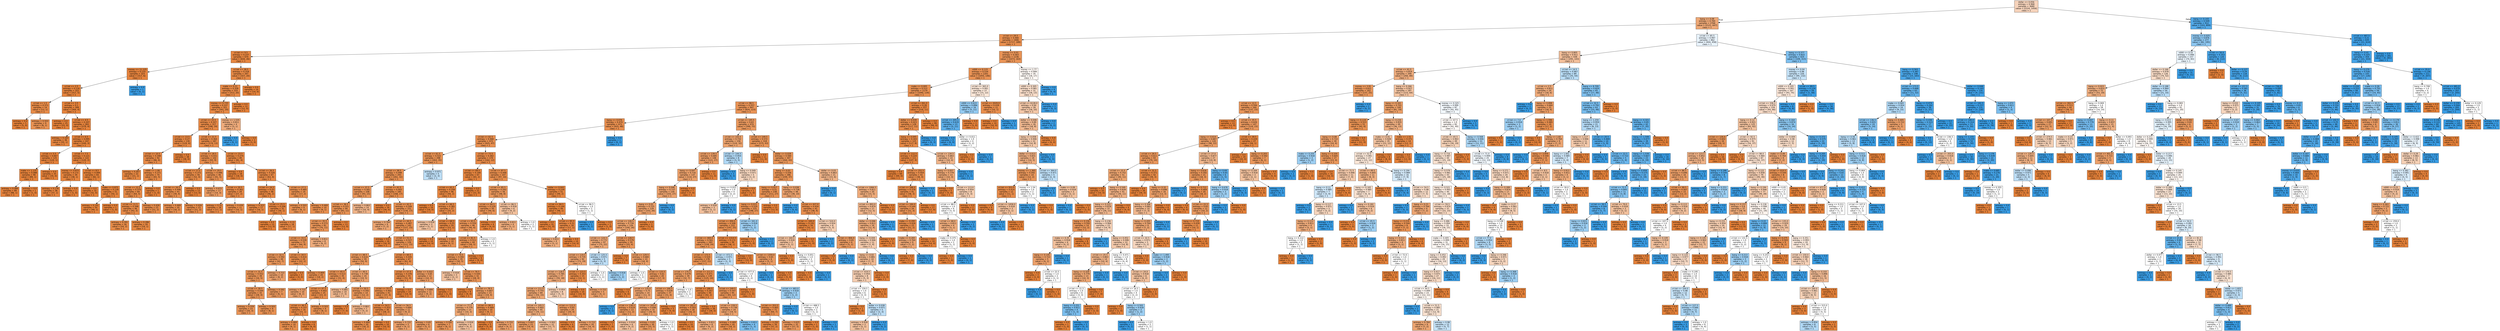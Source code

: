 digraph Tree {
node [shape=box, style="filled", color="black", fontname="helvetica"] ;
edge [fontname="helvetica"] ;
0 [label="dollar <= 0.056\nentropy = 0.968\nsamples = 3680\nvalue = [2224, 1456]\nclass = 1", fillcolor="#f6d3bb"] ;
1 [label="bang <= 0.08\nentropy = 0.784\nsamples = 2768\nvalue = [2121, 647]\nclass = 1", fillcolor="#eda775"] ;
0 -> 1 [labeldistance=2.5, labelangle=45, headlabel="True"] ;
2 [label="crl.tot <= 29.5\nentropy = 0.466\nsamples = 1906\nvalue = [1717, 189]\nclass = 1", fillcolor="#e88f4f"] ;
1 -> 2 ;
3 [label="crl.tot <= 9.5\nentropy = 0.237\nsamples = 670\nvalue = [644, 26]\nclass = 1", fillcolor="#e68641"] ;
2 -> 3 ;
4 [label="money <= 11.125\nentropy = 0.133\nsamples = 323\nvalue = [317, 6]\nclass = 1", fillcolor="#e5833d"] ;
3 -> 4 ;
5 [label="crl.tot <= 2.5\nentropy = 0.116\nsamples = 322\nvalue = [317, 5]\nclass = 1", fillcolor="#e5833c"] ;
4 -> 5 ;
6 [label="crl.tot <= 1.5\nentropy = 0.371\nsamples = 14\nvalue = [13, 1]\nclass = 1", fillcolor="#e78b48"] ;
5 -> 6 ;
7 [label="entropy = 0.0\nsamples = 5\nvalue = [5, 0]\nclass = 1", fillcolor="#e58139"] ;
6 -> 7 ;
8 [label="entropy = 0.503\nsamples = 9\nvalue = [8, 1]\nclass = 1", fillcolor="#e89152"] ;
6 -> 8 ;
9 [label="crl.tot <= 3.5\nentropy = 0.1\nsamples = 308\nvalue = [304, 4]\nclass = 1", fillcolor="#e5833c"] ;
5 -> 9 ;
10 [label="entropy = 0.0\nsamples = 25\nvalue = [25, 0]\nclass = 1", fillcolor="#e58139"] ;
9 -> 10 ;
11 [label="crl.tot <= 4.5\nentropy = 0.107\nsamples = 283\nvalue = [279, 4]\nclass = 1", fillcolor="#e5833c"] ;
9 -> 11 ;
12 [label="entropy = 0.183\nsamples = 36\nvalue = [35, 1]\nclass = 1", fillcolor="#e6853f"] ;
11 -> 12 ;
13 [label="crl.tot <= 6.5\nentropy = 0.095\nsamples = 247\nvalue = [244, 3]\nclass = 1", fillcolor="#e5833b"] ;
11 -> 13 ;
14 [label="crl.tot <= 5.5\nentropy = 0.067\nsamples = 125\nvalue = [124, 1]\nclass = 1", fillcolor="#e5823b"] ;
13 -> 14 ;
15 [label="make <= 1.135\nentropy = 0.088\nsamples = 90\nvalue = [89, 1]\nclass = 1", fillcolor="#e5823b"] ;
14 -> 15 ;
16 [label="entropy = 0.089\nsamples = 89\nvalue = [88, 1]\nclass = 1", fillcolor="#e5823b"] ;
15 -> 16 ;
17 [label="entropy = 0.0\nsamples = 1\nvalue = [1, 0]\nclass = 1", fillcolor="#e58139"] ;
15 -> 17 ;
18 [label="entropy = 0.0\nsamples = 35\nvalue = [35, 0]\nclass = 1", fillcolor="#e58139"] ;
14 -> 18 ;
19 [label="crl.tot <= 7.5\nentropy = 0.121\nsamples = 122\nvalue = [120, 2]\nclass = 1", fillcolor="#e5833c"] ;
13 -> 19 ;
20 [label="money <= 4.875\nentropy = 0.172\nsamples = 39\nvalue = [38, 1]\nclass = 1", fillcolor="#e6843e"] ;
19 -> 20 ;
21 [label="entropy = 0.176\nsamples = 38\nvalue = [37, 1]\nclass = 1", fillcolor="#e6843e"] ;
20 -> 21 ;
22 [label="entropy = 0.0\nsamples = 1\nvalue = [1, 0]\nclass = 1", fillcolor="#e58139"] ;
20 -> 22 ;
23 [label="crl.tot <= 8.5\nentropy = 0.094\nsamples = 83\nvalue = [82, 1]\nclass = 1", fillcolor="#e5833b"] ;
19 -> 23 ;
24 [label="entropy = 0.0\nsamples = 32\nvalue = [32, 0]\nclass = 1", fillcolor="#e58139"] ;
23 -> 24 ;
25 [label="make <= 0.875\nentropy = 0.139\nsamples = 51\nvalue = [50, 1]\nclass = 1", fillcolor="#e6843d"] ;
23 -> 25 ;
26 [label="entropy = 0.141\nsamples = 50\nvalue = [49, 1]\nclass = 1", fillcolor="#e6843d"] ;
25 -> 26 ;
27 [label="entropy = 0.0\nsamples = 1\nvalue = [1, 0]\nclass = 1", fillcolor="#e58139"] ;
25 -> 27 ;
28 [label="entropy = 0.0\nsamples = 1\nvalue = [0, 1]\nclass = 1", fillcolor="#399de5"] ;
4 -> 28 ;
29 [label="crl.tot <= 28.5\nentropy = 0.318\nsamples = 347\nvalue = [327, 20]\nclass = 1", fillcolor="#e78945"] ;
3 -> 29 ;
30 [label="make <= 0.21\nentropy = 0.328\nsamples = 333\nvalue = [313, 20]\nclass = 1", fillcolor="#e78946"] ;
29 -> 30 ;
31 [label="money <= 0.735\nentropy = 0.337\nsamples = 321\nvalue = [301, 20]\nclass = 1", fillcolor="#e78946"] ;
30 -> 31 ;
32 [label="crl.tot <= 15.5\nentropy = 0.327\nsamples = 317\nvalue = [298, 19]\nclass = 1", fillcolor="#e78946"] ;
31 -> 32 ;
33 [label="crl.tot <= 13.5\nentropy = 0.27\nsamples = 130\nvalue = [124, 6]\nclass = 1", fillcolor="#e68743"] ;
32 -> 33 ;
34 [label="crl.tot <= 10.5\nentropy = 0.348\nsamples = 92\nvalue = [86, 6]\nclass = 1", fillcolor="#e78a47"] ;
33 -> 34 ;
35 [label="entropy = 0.267\nsamples = 22\nvalue = [21, 1]\nclass = 1", fillcolor="#e68742"] ;
34 -> 35 ;
36 [label="n000 <= 1.06\nentropy = 0.371\nsamples = 70\nvalue = [65, 5]\nclass = 1", fillcolor="#e78b48"] ;
34 -> 36 ;
37 [label="crl.tot <= 12.5\nentropy = 0.375\nsamples = 69\nvalue = [64, 5]\nclass = 1", fillcolor="#e78b48"] ;
36 -> 37 ;
38 [label="crl.tot <= 11.5\nentropy = 0.348\nsamples = 46\nvalue = [43, 3]\nclass = 1", fillcolor="#e78a47"] ;
37 -> 38 ;
39 [label="entropy = 0.391\nsamples = 26\nvalue = [24, 2]\nclass = 1", fillcolor="#e78c49"] ;
38 -> 39 ;
40 [label="entropy = 0.286\nsamples = 20\nvalue = [19, 1]\nclass = 1", fillcolor="#e68843"] ;
38 -> 40 ;
41 [label="entropy = 0.426\nsamples = 23\nvalue = [21, 2]\nclass = 1", fillcolor="#e78d4c"] ;
37 -> 41 ;
42 [label="entropy = 0.0\nsamples = 1\nvalue = [1, 0]\nclass = 1", fillcolor="#e58139"] ;
36 -> 42 ;
43 [label="entropy = 0.0\nsamples = 38\nvalue = [38, 0]\nclass = 1", fillcolor="#e58139"] ;
33 -> 43 ;
44 [label="crl.tot <= 21.5\nentropy = 0.364\nsamples = 187\nvalue = [174, 13]\nclass = 1", fillcolor="#e78a48"] ;
32 -> 44 ;
45 [label="crl.tot <= 18.5\nentropy = 0.431\nsamples = 102\nvalue = [93, 9]\nclass = 1", fillcolor="#e88d4c"] ;
44 -> 45 ;
46 [label="crl.tot <= 17.5\nentropy = 0.371\nsamples = 56\nvalue = [52, 4]\nclass = 1", fillcolor="#e78b48"] ;
45 -> 46 ;
47 [label="crl.tot <= 16.5\nentropy = 0.446\nsamples = 43\nvalue = [39, 4]\nclass = 1", fillcolor="#e88e4d"] ;
46 -> 47 ;
48 [label="entropy = 0.469\nsamples = 20\nvalue = [18, 2]\nclass = 1", fillcolor="#e88f4f"] ;
47 -> 48 ;
49 [label="entropy = 0.426\nsamples = 23\nvalue = [21, 2]\nclass = 1", fillcolor="#e78d4c"] ;
47 -> 49 ;
50 [label="entropy = 0.0\nsamples = 13\nvalue = [13, 0]\nclass = 1", fillcolor="#e58139"] ;
46 -> 50 ;
51 [label="crl.tot <= 19.5\nentropy = 0.496\nsamples = 46\nvalue = [41, 5]\nclass = 1", fillcolor="#e89051"] ;
45 -> 51 ;
52 [label="entropy = 0.672\nsamples = 17\nvalue = [14, 3]\nclass = 1", fillcolor="#eb9c63"] ;
51 -> 52 ;
53 [label="crl.tot <= 20.5\nentropy = 0.362\nsamples = 29\nvalue = [27, 2]\nclass = 1", fillcolor="#e78a48"] ;
51 -> 53 ;
54 [label="entropy = 0.31\nsamples = 18\nvalue = [17, 1]\nclass = 1", fillcolor="#e78845"] ;
53 -> 54 ;
55 [label="entropy = 0.439\nsamples = 11\nvalue = [10, 1]\nclass = 1", fillcolor="#e88e4d"] ;
53 -> 55 ;
56 [label="crl.tot <= 23.5\nentropy = 0.274\nsamples = 85\nvalue = [81, 4]\nclass = 1", fillcolor="#e68743"] ;
44 -> 56 ;
57 [label="entropy = 0.0\nsamples = 18\nvalue = [18, 0]\nclass = 1", fillcolor="#e58139"] ;
56 -> 57 ;
58 [label="crl.tot <= 26.5\nentropy = 0.326\nsamples = 67\nvalue = [63, 4]\nclass = 1", fillcolor="#e78946"] ;
56 -> 58 ;
59 [label="crl.tot <= 24.5\nentropy = 0.25\nsamples = 48\nvalue = [46, 2]\nclass = 1", fillcolor="#e68642"] ;
58 -> 59 ;
60 [label="entropy = 0.323\nsamples = 17\nvalue = [16, 1]\nclass = 1", fillcolor="#e78945"] ;
59 -> 60 ;
61 [label="crl.tot <= 25.5\nentropy = 0.206\nsamples = 31\nvalue = [30, 1]\nclass = 1", fillcolor="#e68540"] ;
59 -> 61 ;
62 [label="entropy = 0.0\nsamples = 13\nvalue = [13, 0]\nclass = 1", fillcolor="#e58139"] ;
61 -> 62 ;
63 [label="entropy = 0.31\nsamples = 18\nvalue = [17, 1]\nclass = 1", fillcolor="#e78845"] ;
61 -> 63 ;
64 [label="crl.tot <= 27.5\nentropy = 0.485\nsamples = 19\nvalue = [17, 2]\nclass = 1", fillcolor="#e89050"] ;
58 -> 64 ;
65 [label="entropy = 0.503\nsamples = 9\nvalue = [8, 1]\nclass = 1", fillcolor="#e89152"] ;
64 -> 65 ;
66 [label="entropy = 0.469\nsamples = 10\nvalue = [9, 1]\nclass = 1", fillcolor="#e88f4f"] ;
64 -> 66 ;
67 [label="money <= 1.535\nentropy = 0.811\nsamples = 4\nvalue = [3, 1]\nclass = 1", fillcolor="#eeab7b"] ;
31 -> 67 ;
68 [label="entropy = 0.0\nsamples = 1\nvalue = [0, 1]\nclass = 1", fillcolor="#399de5"] ;
67 -> 68 ;
69 [label="entropy = 0.0\nsamples = 3\nvalue = [3, 0]\nclass = 1", fillcolor="#e58139"] ;
67 -> 69 ;
70 [label="entropy = 0.0\nsamples = 12\nvalue = [12, 0]\nclass = 1", fillcolor="#e58139"] ;
30 -> 70 ;
71 [label="entropy = 0.0\nsamples = 14\nvalue = [14, 0]\nclass = 1", fillcolor="#e58139"] ;
29 -> 71 ;
72 [label="money <= 0.01\nentropy = 0.563\nsamples = 1236\nvalue = [1073, 163]\nclass = 1", fillcolor="#e99457"] ;
2 -> 72 ;
73 [label="n000 <= 0.115\nentropy = 0.534\nsamples = 1201\nvalue = [1055, 146]\nclass = 1", fillcolor="#e99254"] ;
72 -> 73 ;
74 [label="make <= 0.005\nentropy = 0.512\nsamples = 1174\nvalue = [1040, 134]\nclass = 1", fillcolor="#e89153"] ;
73 -> 74 ;
75 [label="crl.tot <= 98.5\nentropy = 0.557\nsamples = 947\nvalue = [824, 123]\nclass = 1", fillcolor="#e99457"] ;
74 -> 75 ;
76 [label="bang <= 0.076\nentropy = 0.474\nsamples = 473\nvalue = [425, 48]\nclass = 1", fillcolor="#e88f4f"] ;
75 -> 76 ;
77 [label="crl.tot <= 62.5\nentropy = 0.468\nsamples = 472\nvalue = [425, 47]\nclass = 1", fillcolor="#e88f4f"] ;
76 -> 77 ;
78 [label="crl.tot <= 61.5\nentropy = 0.522\nsamples = 298\nvalue = [263, 35]\nclass = 1", fillcolor="#e89253"] ;
77 -> 78 ;
79 [label="crl.tot <= 38.5\nentropy = 0.498\nsamples = 293\nvalue = [261, 32]\nclass = 1", fillcolor="#e89051"] ;
78 -> 79 ;
80 [label="crl.tot <= 37.5\nentropy = 0.581\nsamples = 108\nvalue = [93, 15]\nclass = 1", fillcolor="#e99559"] ;
79 -> 80 ;
81 [label="crl.tot <= 36.5\nentropy = 0.521\nsamples = 94\nvalue = [83, 11]\nclass = 1", fillcolor="#e89253"] ;
80 -> 81 ;
82 [label="crl.tot <= 35.5\nentropy = 0.573\nsamples = 81\nvalue = [70, 11]\nclass = 1", fillcolor="#e99558"] ;
81 -> 82 ;
83 [label="crl.tot <= 33.5\nentropy = 0.539\nsamples = 73\nvalue = [64, 9]\nclass = 1", fillcolor="#e99355"] ;
82 -> 83 ;
84 [label="crl.tot <= 32.5\nentropy = 0.592\nsamples = 49\nvalue = [42, 7]\nclass = 1", fillcolor="#e9965a"] ;
83 -> 84 ;
85 [label="crl.tot <= 31.5\nentropy = 0.552\nsamples = 39\nvalue = [34, 5]\nclass = 1", fillcolor="#e99456"] ;
84 -> 85 ;
86 [label="crl.tot <= 30.5\nentropy = 0.544\nsamples = 32\nvalue = [28, 4]\nclass = 1", fillcolor="#e99355"] ;
85 -> 86 ;
87 [label="entropy = 0.559\nsamples = 23\nvalue = [20, 3]\nclass = 1", fillcolor="#e99457"] ;
86 -> 87 ;
88 [label="entropy = 0.503\nsamples = 9\nvalue = [8, 1]\nclass = 1", fillcolor="#e89152"] ;
86 -> 88 ;
89 [label="entropy = 0.592\nsamples = 7\nvalue = [6, 1]\nclass = 1", fillcolor="#e9965a"] ;
85 -> 89 ;
90 [label="entropy = 0.722\nsamples = 10\nvalue = [8, 2]\nclass = 1", fillcolor="#eca06a"] ;
84 -> 90 ;
91 [label="crl.tot <= 34.5\nentropy = 0.414\nsamples = 24\nvalue = [22, 2]\nclass = 1", fillcolor="#e78c4b"] ;
83 -> 91 ;
92 [label="entropy = 0.0\nsamples = 4\nvalue = [4, 0]\nclass = 1", fillcolor="#e58139"] ;
91 -> 92 ;
93 [label="entropy = 0.469\nsamples = 20\nvalue = [18, 2]\nclass = 1", fillcolor="#e88f4f"] ;
91 -> 93 ;
94 [label="entropy = 0.811\nsamples = 8\nvalue = [6, 2]\nclass = 1", fillcolor="#eeab7b"] ;
82 -> 94 ;
95 [label="entropy = 0.0\nsamples = 13\nvalue = [13, 0]\nclass = 1", fillcolor="#e58139"] ;
81 -> 95 ;
96 [label="entropy = 0.863\nsamples = 14\nvalue = [10, 4]\nclass = 1", fillcolor="#efb388"] ;
80 -> 96 ;
97 [label="crl.tot <= 41.5\nentropy = 0.443\nsamples = 185\nvalue = [168, 17]\nclass = 1", fillcolor="#e88e4d"] ;
79 -> 97 ;
98 [label="entropy = 0.0\nsamples = 34\nvalue = [34, 0]\nclass = 1", fillcolor="#e58139"] ;
97 -> 98 ;
99 [label="crl.tot <= 42.5\nentropy = 0.508\nsamples = 151\nvalue = [134, 17]\nclass = 1", fillcolor="#e89152"] ;
97 -> 99 ;
100 [label="entropy = 0.764\nsamples = 9\nvalue = [7, 2]\nclass = 1", fillcolor="#eca572"] ;
99 -> 100 ;
101 [label="crl.tot <= 44.5\nentropy = 0.487\nsamples = 142\nvalue = [127, 15]\nclass = 1", fillcolor="#e89050"] ;
99 -> 101 ;
102 [label="entropy = 0.0\nsamples = 16\nvalue = [16, 0]\nclass = 1", fillcolor="#e58139"] ;
101 -> 102 ;
103 [label="crl.tot <= 51.5\nentropy = 0.527\nsamples = 126\nvalue = [111, 15]\nclass = 1", fillcolor="#e99254"] ;
101 -> 103 ;
104 [label="crl.tot <= 48.5\nentropy = 0.616\nsamples = 59\nvalue = [50, 9]\nclass = 1", fillcolor="#ea985d"] ;
103 -> 104 ;
105 [label="crl.tot <= 45.5\nentropy = 0.513\nsamples = 35\nvalue = [31, 4]\nclass = 1", fillcolor="#e89153"] ;
104 -> 105 ;
106 [label="entropy = 0.722\nsamples = 10\nvalue = [8, 2]\nclass = 1", fillcolor="#eca06a"] ;
105 -> 106 ;
107 [label="crl.tot <= 47.5\nentropy = 0.402\nsamples = 25\nvalue = [23, 2]\nclass = 1", fillcolor="#e78c4a"] ;
105 -> 107 ;
108 [label="crl.tot <= 46.5\nentropy = 0.337\nsamples = 16\nvalue = [15, 1]\nclass = 1", fillcolor="#e78946"] ;
107 -> 108 ;
109 [label="entropy = 0.469\nsamples = 10\nvalue = [9, 1]\nclass = 1", fillcolor="#e88f4f"] ;
108 -> 109 ;
110 [label="entropy = 0.0\nsamples = 6\nvalue = [6, 0]\nclass = 1", fillcolor="#e58139"] ;
108 -> 110 ;
111 [label="entropy = 0.503\nsamples = 9\nvalue = [8, 1]\nclass = 1", fillcolor="#e89152"] ;
107 -> 111 ;
112 [label="crl.tot <= 49.5\nentropy = 0.738\nsamples = 24\nvalue = [19, 5]\nclass = 1", fillcolor="#eca26d"] ;
104 -> 112 ;
113 [label="entropy = 0.881\nsamples = 10\nvalue = [7, 3]\nclass = 1", fillcolor="#f0b78e"] ;
112 -> 113 ;
114 [label="crl.tot <= 50.5\nentropy = 0.592\nsamples = 14\nvalue = [12, 2]\nclass = 1", fillcolor="#e9965a"] ;
112 -> 114 ;
115 [label="entropy = 0.0\nsamples = 7\nvalue = [7, 0]\nclass = 1", fillcolor="#e58139"] ;
114 -> 115 ;
116 [label="entropy = 0.863\nsamples = 7\nvalue = [5, 2]\nclass = 1", fillcolor="#efb388"] ;
114 -> 116 ;
117 [label="crl.tot <= 60.5\nentropy = 0.435\nsamples = 67\nvalue = [61, 6]\nclass = 1", fillcolor="#e88d4c"] ;
103 -> 117 ;
118 [label="crl.tot <= 57.5\nentropy = 0.376\nsamples = 55\nvalue = [51, 4]\nclass = 1", fillcolor="#e78b49"] ;
117 -> 118 ;
119 [label="crl.tot <= 55.5\nentropy = 0.461\nsamples = 41\nvalue = [37, 4]\nclass = 1", fillcolor="#e88f4e"] ;
118 -> 119 ;
120 [label="crl.tot <= 54.5\nentropy = 0.353\nsamples = 30\nvalue = [28, 2]\nclass = 1", fillcolor="#e78a47"] ;
119 -> 120 ;
121 [label="entropy = 0.469\nsamples = 20\nvalue = [18, 2]\nclass = 1", fillcolor="#e88f4f"] ;
120 -> 121 ;
122 [label="entropy = 0.0\nsamples = 10\nvalue = [10, 0]\nclass = 1", fillcolor="#e58139"] ;
120 -> 122 ;
123 [label="crl.tot <= 56.5\nentropy = 0.684\nsamples = 11\nvalue = [9, 2]\nclass = 1", fillcolor="#eb9d65"] ;
119 -> 123 ;
124 [label="entropy = 0.722\nsamples = 5\nvalue = [4, 1]\nclass = 1", fillcolor="#eca06a"] ;
123 -> 124 ;
125 [label="entropy = 0.65\nsamples = 6\nvalue = [5, 1]\nclass = 1", fillcolor="#ea9a61"] ;
123 -> 125 ;
126 [label="entropy = 0.0\nsamples = 14\nvalue = [14, 0]\nclass = 1", fillcolor="#e58139"] ;
118 -> 126 ;
127 [label="dollar <= 0.022\nentropy = 0.65\nsamples = 12\nvalue = [10, 2]\nclass = 1", fillcolor="#ea9a61"] ;
117 -> 127 ;
128 [label="entropy = 0.684\nsamples = 11\nvalue = [9, 2]\nclass = 1", fillcolor="#eb9d65"] ;
127 -> 128 ;
129 [label="entropy = 0.0\nsamples = 1\nvalue = [1, 0]\nclass = 1", fillcolor="#e58139"] ;
127 -> 129 ;
130 [label="entropy = 0.971\nsamples = 5\nvalue = [2, 3]\nclass = 1", fillcolor="#bddef6"] ;
78 -> 130 ;
131 [label="crl.tot <= 73.5\nentropy = 0.362\nsamples = 174\nvalue = [162, 12]\nclass = 1", fillcolor="#e78a48"] ;
77 -> 131 ;
132 [label="crl.tot <= 69.5\nentropy = 0.194\nsamples = 67\nvalue = [65, 2]\nclass = 1", fillcolor="#e6853f"] ;
131 -> 132 ;
133 [label="crl.tot <= 65.5\nentropy = 0.258\nsamples = 46\nvalue = [44, 2]\nclass = 1", fillcolor="#e68742"] ;
132 -> 133 ;
134 [label="entropy = 0.0\nsamples = 19\nvalue = [19, 0]\nclass = 1", fillcolor="#e58139"] ;
133 -> 134 ;
135 [label="crl.tot <= 66.5\nentropy = 0.381\nsamples = 27\nvalue = [25, 2]\nclass = 1", fillcolor="#e78b49"] ;
133 -> 135 ;
136 [label="entropy = 0.918\nsamples = 3\nvalue = [2, 1]\nclass = 1", fillcolor="#f2c09c"] ;
135 -> 136 ;
137 [label="crl.tot <= 68.5\nentropy = 0.25\nsamples = 24\nvalue = [23, 1]\nclass = 1", fillcolor="#e68642"] ;
135 -> 137 ;
138 [label="entropy = 0.0\nsamples = 14\nvalue = [14, 0]\nclass = 1", fillcolor="#e58139"] ;
137 -> 138 ;
139 [label="entropy = 0.469\nsamples = 10\nvalue = [9, 1]\nclass = 1", fillcolor="#e88f4f"] ;
137 -> 139 ;
140 [label="entropy = 0.0\nsamples = 21\nvalue = [21, 0]\nclass = 1", fillcolor="#e58139"] ;
132 -> 140 ;
141 [label="crl.tot <= 87.5\nentropy = 0.448\nsamples = 107\nvalue = [97, 10]\nclass = 1", fillcolor="#e88e4d"] ;
131 -> 141 ;
142 [label="crl.tot <= 85.5\nentropy = 0.592\nsamples = 56\nvalue = [48, 8]\nclass = 1", fillcolor="#e9965a"] ;
141 -> 142 ;
143 [label="crl.tot <= 84.5\nentropy = 0.529\nsamples = 50\nvalue = [44, 6]\nclass = 1", fillcolor="#e99254"] ;
142 -> 143 ;
144 [label="crl.tot <= 83.5\nentropy = 0.559\nsamples = 46\nvalue = [40, 6]\nclass = 1", fillcolor="#e99457"] ;
143 -> 144 ;
145 [label="crl.tot <= 81.5\nentropy = 0.511\nsamples = 44\nvalue = [39, 5]\nclass = 1", fillcolor="#e89152"] ;
144 -> 145 ;
146 [label="crl.tot <= 74.5\nentropy = 0.592\nsamples = 35\nvalue = [30, 5]\nclass = 1", fillcolor="#e9965a"] ;
145 -> 146 ;
147 [label="entropy = 0.918\nsamples = 3\nvalue = [2, 1]\nclass = 1", fillcolor="#f2c09c"] ;
146 -> 147 ;
148 [label="crl.tot <= 76.5\nentropy = 0.544\nsamples = 32\nvalue = [28, 4]\nclass = 1", fillcolor="#e99355"] ;
146 -> 148 ;
149 [label="entropy = 0.0\nsamples = 9\nvalue = [9, 0]\nclass = 1", fillcolor="#e58139"] ;
148 -> 149 ;
150 [label="crl.tot <= 78.5\nentropy = 0.667\nsamples = 23\nvalue = [19, 4]\nclass = 1", fillcolor="#ea9c63"] ;
148 -> 150 ;
151 [label="crl.tot <= 77.5\nentropy = 0.779\nsamples = 13\nvalue = [10, 3]\nclass = 1", fillcolor="#eda774"] ;
150 -> 151 ;
152 [label="entropy = 0.592\nsamples = 7\nvalue = [6, 1]\nclass = 1", fillcolor="#e9965a"] ;
151 -> 152 ;
153 [label="entropy = 0.918\nsamples = 6\nvalue = [4, 2]\nclass = 1", fillcolor="#f2c09c"] ;
151 -> 153 ;
154 [label="crl.tot <= 80.5\nentropy = 0.469\nsamples = 10\nvalue = [9, 1]\nclass = 1", fillcolor="#e88f4f"] ;
150 -> 154 ;
155 [label="entropy = 0.0\nsamples = 5\nvalue = [5, 0]\nclass = 1", fillcolor="#e58139"] ;
154 -> 155 ;
156 [label="entropy = 0.722\nsamples = 5\nvalue = [4, 1]\nclass = 1", fillcolor="#eca06a"] ;
154 -> 156 ;
157 [label="entropy = 0.0\nsamples = 9\nvalue = [9, 0]\nclass = 1", fillcolor="#e58139"] ;
145 -> 157 ;
158 [label="entropy = 1.0\nsamples = 2\nvalue = [1, 1]\nclass = 1", fillcolor="#ffffff"] ;
144 -> 158 ;
159 [label="entropy = 0.0\nsamples = 4\nvalue = [4, 0]\nclass = 1", fillcolor="#e58139"] ;
143 -> 159 ;
160 [label="crl.tot <= 86.5\nentropy = 0.918\nsamples = 6\nvalue = [4, 2]\nclass = 1", fillcolor="#f2c09c"] ;
142 -> 160 ;
161 [label="entropy = 0.811\nsamples = 4\nvalue = [3, 1]\nclass = 1", fillcolor="#eeab7b"] ;
160 -> 161 ;
162 [label="entropy = 1.0\nsamples = 2\nvalue = [1, 1]\nclass = 1", fillcolor="#ffffff"] ;
160 -> 162 ;
163 [label="dollar <= 0.043\nentropy = 0.239\nsamples = 51\nvalue = [49, 2]\nclass = 1", fillcolor="#e68641"] ;
141 -> 163 ;
164 [label="crl.tot <= 94.5\nentropy = 0.144\nsamples = 49\nvalue = [48, 1]\nclass = 1", fillcolor="#e6843d"] ;
163 -> 164 ;
165 [label="entropy = 0.0\nsamples = 31\nvalue = [31, 0]\nclass = 1", fillcolor="#e58139"] ;
164 -> 165 ;
166 [label="crl.tot <= 95.5\nentropy = 0.31\nsamples = 18\nvalue = [17, 1]\nclass = 1", fillcolor="#e78845"] ;
164 -> 166 ;
167 [label="entropy = 0.811\nsamples = 4\nvalue = [3, 1]\nclass = 1", fillcolor="#eeab7b"] ;
166 -> 167 ;
168 [label="entropy = 0.0\nsamples = 14\nvalue = [14, 0]\nclass = 1", fillcolor="#e58139"] ;
166 -> 168 ;
169 [label="crl.tot <= 96.5\nentropy = 1.0\nsamples = 2\nvalue = [1, 1]\nclass = 1", fillcolor="#ffffff"] ;
163 -> 169 ;
170 [label="entropy = 0.0\nsamples = 1\nvalue = [0, 1]\nclass = 1", fillcolor="#399de5"] ;
169 -> 170 ;
171 [label="entropy = 0.0\nsamples = 1\nvalue = [1, 0]\nclass = 1", fillcolor="#e58139"] ;
169 -> 171 ;
172 [label="entropy = 0.0\nsamples = 1\nvalue = [0, 1]\nclass = 1", fillcolor="#399de5"] ;
76 -> 172 ;
173 [label="crl.tot <= 145.5\nentropy = 0.63\nsamples = 474\nvalue = [399, 75]\nclass = 1", fillcolor="#ea995e"] ;
75 -> 173 ;
174 [label="crl.tot <= 143.5\nentropy = 0.732\nsamples = 156\nvalue = [124, 32]\nclass = 1", fillcolor="#eca26c"] ;
173 -> 174 ;
175 [label="crl.tot <= 139.5\nentropy = 0.685\nsamples = 148\nvalue = [121, 27]\nclass = 1", fillcolor="#eb9d65"] ;
174 -> 175 ;
176 [label="bang <= 0.047\nentropy = 0.716\nsamples = 137\nvalue = [110, 27]\nclass = 1", fillcolor="#eba06a"] ;
175 -> 176 ;
177 [label="bang <= 0.046\nentropy = 0.737\nsamples = 130\nvalue = [103, 27]\nclass = 1", fillcolor="#eca26d"] ;
176 -> 177 ;
178 [label="bang <= 0.02\nentropy = 0.725\nsamples = 129\nvalue = [103, 26]\nclass = 1", fillcolor="#eca16b"] ;
177 -> 178 ;
179 [label="crl.tot <= 126.5\nentropy = 0.734\nsamples = 126\nvalue = [100, 26]\nclass = 1", fillcolor="#eca26c"] ;
178 -> 179 ;
180 [label="crl.tot <= 124.5\nentropy = 0.772\nsamples = 97\nvalue = [75, 22]\nclass = 1", fillcolor="#eda673"] ;
179 -> 180 ;
181 [label="crl.tot <= 119.5\nentropy = 0.735\nsamples = 92\nvalue = [73, 19]\nclass = 1", fillcolor="#eca26d"] ;
180 -> 181 ;
182 [label="crl.tot <= 118.5\nentropy = 0.785\nsamples = 77\nvalue = [59, 18]\nclass = 1", fillcolor="#eda775"] ;
181 -> 182 ;
183 [label="crl.tot <= 111.0\nentropy = 0.755\nsamples = 69\nvalue = [54, 15]\nclass = 1", fillcolor="#eca470"] ;
182 -> 183 ;
184 [label="crl.tot <= 105.5\nentropy = 0.802\nsamples = 45\nvalue = [34, 11]\nclass = 1", fillcolor="#edaa79"] ;
183 -> 184 ;
185 [label="entropy = 0.667\nsamples = 23\nvalue = [19, 4]\nclass = 1", fillcolor="#ea9c63"] ;
184 -> 185 ;
186 [label="entropy = 0.902\nsamples = 22\nvalue = [15, 7]\nclass = 1", fillcolor="#f1bc95"] ;
184 -> 186 ;
187 [label="crl.tot <= 112.5\nentropy = 0.65\nsamples = 24\nvalue = [20, 4]\nclass = 1", fillcolor="#ea9a61"] ;
183 -> 187 ;
188 [label="entropy = 0.0\nsamples = 4\nvalue = [4, 0]\nclass = 1", fillcolor="#e58139"] ;
187 -> 188 ;
189 [label="entropy = 0.722\nsamples = 20\nvalue = [16, 4]\nclass = 1", fillcolor="#eca06a"] ;
187 -> 189 ;
190 [label="entropy = 0.954\nsamples = 8\nvalue = [5, 3]\nclass = 1", fillcolor="#f5cdb0"] ;
182 -> 190 ;
191 [label="crl.tot <= 123.5\nentropy = 0.353\nsamples = 15\nvalue = [14, 1]\nclass = 1", fillcolor="#e78a47"] ;
181 -> 191 ;
192 [label="entropy = 0.0\nsamples = 10\nvalue = [10, 0]\nclass = 1", fillcolor="#e58139"] ;
191 -> 192 ;
193 [label="entropy = 0.722\nsamples = 5\nvalue = [4, 1]\nclass = 1", fillcolor="#eca06a"] ;
191 -> 193 ;
194 [label="crl.tot <= 125.5\nentropy = 0.971\nsamples = 5\nvalue = [2, 3]\nclass = 1", fillcolor="#bddef6"] ;
180 -> 194 ;
195 [label="entropy = 1.0\nsamples = 2\nvalue = [1, 1]\nclass = 1", fillcolor="#ffffff"] ;
194 -> 195 ;
196 [label="entropy = 0.918\nsamples = 3\nvalue = [1, 2]\nclass = 1", fillcolor="#9ccef2"] ;
194 -> 196 ;
197 [label="crl.tot <= 128.5\nentropy = 0.579\nsamples = 29\nvalue = [25, 4]\nclass = 1", fillcolor="#e99559"] ;
179 -> 197 ;
198 [label="entropy = 0.0\nsamples = 7\nvalue = [7, 0]\nclass = 1", fillcolor="#e58139"] ;
197 -> 198 ;
199 [label="crl.tot <= 129.5\nentropy = 0.684\nsamples = 22\nvalue = [18, 4]\nclass = 1", fillcolor="#eb9d65"] ;
197 -> 199 ;
200 [label="entropy = 1.0\nsamples = 2\nvalue = [1, 1]\nclass = 1", fillcolor="#ffffff"] ;
199 -> 200 ;
201 [label="crl.tot <= 133.5\nentropy = 0.61\nsamples = 20\nvalue = [17, 3]\nclass = 1", fillcolor="#ea975c"] ;
199 -> 201 ;
202 [label="entropy = 0.0\nsamples = 6\nvalue = [6, 0]\nclass = 1", fillcolor="#e58139"] ;
201 -> 202 ;
203 [label="crl.tot <= 135.0\nentropy = 0.75\nsamples = 14\nvalue = [11, 3]\nclass = 1", fillcolor="#eca36f"] ;
201 -> 203 ;
204 [label="entropy = 0.0\nsamples = 1\nvalue = [0, 1]\nclass = 1", fillcolor="#399de5"] ;
203 -> 204 ;
205 [label="crl.tot <= 138.5\nentropy = 0.619\nsamples = 13\nvalue = [11, 2]\nclass = 1", fillcolor="#ea985d"] ;
203 -> 205 ;
206 [label="entropy = 0.0\nsamples = 7\nvalue = [7, 0]\nclass = 1", fillcolor="#e58139"] ;
205 -> 206 ;
207 [label="entropy = 0.918\nsamples = 6\nvalue = [4, 2]\nclass = 1", fillcolor="#f2c09c"] ;
205 -> 207 ;
208 [label="entropy = 0.0\nsamples = 3\nvalue = [3, 0]\nclass = 1", fillcolor="#e58139"] ;
178 -> 208 ;
209 [label="entropy = 0.0\nsamples = 1\nvalue = [0, 1]\nclass = 1", fillcolor="#399de5"] ;
177 -> 209 ;
210 [label="entropy = 0.0\nsamples = 7\nvalue = [7, 0]\nclass = 1", fillcolor="#e58139"] ;
176 -> 210 ;
211 [label="entropy = 0.0\nsamples = 11\nvalue = [11, 0]\nclass = 1", fillcolor="#e58139"] ;
175 -> 211 ;
212 [label="crl.tot <= 144.5\nentropy = 0.954\nsamples = 8\nvalue = [3, 5]\nclass = 1", fillcolor="#b0d8f5"] ;
174 -> 212 ;
213 [label="entropy = 0.0\nsamples = 3\nvalue = [0, 3]\nclass = 1", fillcolor="#399de5"] ;
212 -> 213 ;
214 [label="bang <= 0.049\nentropy = 0.971\nsamples = 5\nvalue = [3, 2]\nclass = 1", fillcolor="#f6d5bd"] ;
212 -> 214 ;
215 [label="bang <= 0.022\nentropy = 1.0\nsamples = 4\nvalue = [2, 2]\nclass = 1", fillcolor="#ffffff"] ;
214 -> 215 ;
216 [label="entropy = 0.918\nsamples = 3\nvalue = [2, 1]\nclass = 1", fillcolor="#f2c09c"] ;
215 -> 216 ;
217 [label="entropy = 0.0\nsamples = 1\nvalue = [0, 1]\nclass = 1", fillcolor="#399de5"] ;
215 -> 217 ;
218 [label="entropy = 0.0\nsamples = 1\nvalue = [1, 0]\nclass = 1", fillcolor="#e58139"] ;
214 -> 218 ;
219 [label="crl.tot <= 149.5\nentropy = 0.572\nsamples = 318\nvalue = [275, 43]\nclass = 1", fillcolor="#e99558"] ;
173 -> 219 ;
220 [label="entropy = 0.0\nsamples = 11\nvalue = [11, 0]\nclass = 1", fillcolor="#e58139"] ;
219 -> 220 ;
221 [label="dollar <= 0.028\nentropy = 0.584\nsamples = 307\nvalue = [264, 43]\nclass = 1", fillcolor="#e99659"] ;
219 -> 221 ;
222 [label="bang <= 0.03\nentropy = 0.556\nsamples = 286\nvalue = [249, 37]\nclass = 1", fillcolor="#e99456"] ;
221 -> 222 ;
223 [label="bang <= 0.017\nentropy = 0.51\nsamples = 238\nvalue = [211, 27]\nclass = 1", fillcolor="#e89152"] ;
222 -> 223 ;
224 [label="bang <= 0.015\nentropy = 0.529\nsamples = 225\nvalue = [198, 27]\nclass = 1", fillcolor="#e99254"] ;
223 -> 224 ;
225 [label="crl.tot <= 494.0\nentropy = 0.508\nsamples = 222\nvalue = [197, 25]\nclass = 1", fillcolor="#e89152"] ;
224 -> 225 ;
226 [label="crl.tot <= 469.0\nentropy = 0.561\nsamples = 183\nvalue = [159, 24]\nclass = 1", fillcolor="#e99457"] ;
225 -> 226 ;
227 [label="crl.tot <= 172.5\nentropy = 0.524\nsamples = 178\nvalue = [157, 21]\nclass = 1", fillcolor="#e89253"] ;
226 -> 227 ;
228 [label="crl.tot <= 170.5\nentropy = 0.679\nsamples = 39\nvalue = [32, 7]\nclass = 1", fillcolor="#eb9d64"] ;
227 -> 228 ;
229 [label="crl.tot <= 166.5\nentropy = 0.639\nsamples = 37\nvalue = [31, 6]\nclass = 1", fillcolor="#ea995f"] ;
228 -> 229 ;
230 [label="crl.tot <= 165.0\nentropy = 0.696\nsamples = 32\nvalue = [26, 6]\nclass = 1", fillcolor="#eb9e67"] ;
229 -> 230 ;
231 [label="entropy = 0.65\nsamples = 30\nvalue = [25, 5]\nclass = 1", fillcolor="#ea9a61"] ;
230 -> 231 ;
232 [label="entropy = 1.0\nsamples = 2\nvalue = [1, 1]\nclass = 1", fillcolor="#ffffff"] ;
230 -> 232 ;
233 [label="entropy = 0.0\nsamples = 5\nvalue = [5, 0]\nclass = 1", fillcolor="#e58139"] ;
229 -> 233 ;
234 [label="entropy = 1.0\nsamples = 2\nvalue = [1, 1]\nclass = 1", fillcolor="#ffffff"] ;
228 -> 234 ;
235 [label="crl.tot <= 211.5\nentropy = 0.471\nsamples = 139\nvalue = [125, 14]\nclass = 1", fillcolor="#e88f4f"] ;
227 -> 235 ;
236 [label="crl.tot <= 186.5\nentropy = 0.267\nsamples = 44\nvalue = [42, 2]\nclass = 1", fillcolor="#e68742"] ;
235 -> 236 ;
237 [label="crl.tot <= 181.5\nentropy = 0.503\nsamples = 18\nvalue = [16, 2]\nclass = 1", fillcolor="#e89152"] ;
236 -> 237 ;
238 [label="entropy = 0.0\nsamples = 10\nvalue = [10, 0]\nclass = 1", fillcolor="#e58139"] ;
237 -> 238 ;
239 [label="entropy = 0.811\nsamples = 8\nvalue = [6, 2]\nclass = 1", fillcolor="#eeab7b"] ;
237 -> 239 ;
240 [label="entropy = 0.0\nsamples = 26\nvalue = [26, 0]\nclass = 1", fillcolor="#e58139"] ;
236 -> 240 ;
241 [label="crl.tot <= 249.5\nentropy = 0.547\nsamples = 95\nvalue = [83, 12]\nclass = 1", fillcolor="#e99356"] ;
235 -> 241 ;
242 [label="crl.tot <= 239.5\nentropy = 0.738\nsamples = 24\nvalue = [19, 5]\nclass = 1", fillcolor="#eca26d"] ;
241 -> 242 ;
243 [label="entropy = 0.469\nsamples = 20\nvalue = [18, 2]\nclass = 1", fillcolor="#e88f4f"] ;
242 -> 243 ;
244 [label="entropy = 0.811\nsamples = 4\nvalue = [1, 3]\nclass = 1", fillcolor="#7bbeee"] ;
242 -> 244 ;
245 [label="crl.tot <= 353.5\nentropy = 0.465\nsamples = 71\nvalue = [64, 7]\nclass = 1", fillcolor="#e88f4f"] ;
241 -> 245 ;
246 [label="entropy = 0.292\nsamples = 39\nvalue = [37, 2]\nclass = 1", fillcolor="#e68844"] ;
245 -> 246 ;
247 [label="entropy = 0.625\nsamples = 32\nvalue = [27, 5]\nclass = 1", fillcolor="#ea985e"] ;
245 -> 247 ;
248 [label="crl.tot <= 472.5\nentropy = 0.971\nsamples = 5\nvalue = [2, 3]\nclass = 1", fillcolor="#bddef6"] ;
226 -> 248 ;
249 [label="entropy = 0.0\nsamples = 1\nvalue = [0, 1]\nclass = 1", fillcolor="#399de5"] ;
248 -> 249 ;
250 [label="crl.tot <= 477.0\nentropy = 1.0\nsamples = 4\nvalue = [2, 2]\nclass = 1", fillcolor="#ffffff"] ;
248 -> 250 ;
251 [label="entropy = 0.0\nsamples = 1\nvalue = [1, 0]\nclass = 1", fillcolor="#e58139"] ;
250 -> 251 ;
252 [label="crl.tot <= 483.0\nentropy = 0.918\nsamples = 3\nvalue = [1, 2]\nclass = 1", fillcolor="#9ccef2"] ;
250 -> 252 ;
253 [label="entropy = 0.0\nsamples = 1\nvalue = [0, 1]\nclass = 1", fillcolor="#399de5"] ;
252 -> 253 ;
254 [label="crl.tot <= 488.5\nentropy = 1.0\nsamples = 2\nvalue = [1, 1]\nclass = 1", fillcolor="#ffffff"] ;
252 -> 254 ;
255 [label="entropy = 0.0\nsamples = 1\nvalue = [1, 0]\nclass = 1", fillcolor="#e58139"] ;
254 -> 255 ;
256 [label="entropy = 0.0\nsamples = 1\nvalue = [0, 1]\nclass = 1", fillcolor="#399de5"] ;
254 -> 256 ;
257 [label="crl.tot <= 1314.5\nentropy = 0.172\nsamples = 39\nvalue = [38, 1]\nclass = 1", fillcolor="#e6843e"] ;
225 -> 257 ;
258 [label="entropy = 0.0\nsamples = 33\nvalue = [33, 0]\nclass = 1", fillcolor="#e58139"] ;
257 -> 258 ;
259 [label="crl.tot <= 1359.0\nentropy = 0.65\nsamples = 6\nvalue = [5, 1]\nclass = 1", fillcolor="#ea9a61"] ;
257 -> 259 ;
260 [label="entropy = 0.0\nsamples = 1\nvalue = [0, 1]\nclass = 1", fillcolor="#399de5"] ;
259 -> 260 ;
261 [label="entropy = 0.0\nsamples = 5\nvalue = [5, 0]\nclass = 1", fillcolor="#e58139"] ;
259 -> 261 ;
262 [label="crl.tot <= 341.0\nentropy = 0.918\nsamples = 3\nvalue = [1, 2]\nclass = 1", fillcolor="#9ccef2"] ;
224 -> 262 ;
263 [label="entropy = 0.0\nsamples = 1\nvalue = [1, 0]\nclass = 1", fillcolor="#e58139"] ;
262 -> 263 ;
264 [label="entropy = 0.0\nsamples = 2\nvalue = [0, 2]\nclass = 1", fillcolor="#399de5"] ;
262 -> 264 ;
265 [label="entropy = 0.0\nsamples = 13\nvalue = [13, 0]\nclass = 1", fillcolor="#e58139"] ;
223 -> 265 ;
266 [label="bang <= 0.038\nentropy = 0.738\nsamples = 48\nvalue = [38, 10]\nclass = 1", fillcolor="#eca26d"] ;
222 -> 266 ;
267 [label="entropy = 0.0\nsamples = 6\nvalue = [0, 6]\nclass = 1", fillcolor="#399de5"] ;
266 -> 267 ;
268 [label="crl.tot <= 427.0\nentropy = 0.454\nsamples = 42\nvalue = [38, 4]\nclass = 1", fillcolor="#e88e4e"] ;
266 -> 268 ;
269 [label="crl.tot <= 169.0\nentropy = 0.191\nsamples = 34\nvalue = [33, 1]\nclass = 1", fillcolor="#e6853f"] ;
268 -> 269 ;
270 [label="crl.tot <= 164.5\nentropy = 0.918\nsamples = 3\nvalue = [2, 1]\nclass = 1", fillcolor="#f2c09c"] ;
269 -> 270 ;
271 [label="entropy = 0.0\nsamples = 1\nvalue = [1, 0]\nclass = 1", fillcolor="#e58139"] ;
270 -> 271 ;
272 [label="bang <= 0.051\nentropy = 1.0\nsamples = 2\nvalue = [1, 1]\nclass = 1", fillcolor="#ffffff"] ;
270 -> 272 ;
273 [label="entropy = 0.0\nsamples = 1\nvalue = [1, 0]\nclass = 1", fillcolor="#e58139"] ;
272 -> 273 ;
274 [label="entropy = 0.0\nsamples = 1\nvalue = [0, 1]\nclass = 1", fillcolor="#399de5"] ;
272 -> 274 ;
275 [label="entropy = 0.0\nsamples = 31\nvalue = [31, 0]\nclass = 1", fillcolor="#e58139"] ;
269 -> 275 ;
276 [label="crl.tot <= 524.0\nentropy = 0.954\nsamples = 8\nvalue = [5, 3]\nclass = 1", fillcolor="#f5cdb0"] ;
268 -> 276 ;
277 [label="entropy = 0.0\nsamples = 2\nvalue = [0, 2]\nclass = 1", fillcolor="#399de5"] ;
276 -> 277 ;
278 [label="crl.tot <= 806.0\nentropy = 0.65\nsamples = 6\nvalue = [5, 1]\nclass = 1", fillcolor="#ea9a61"] ;
276 -> 278 ;
279 [label="entropy = 0.0\nsamples = 5\nvalue = [5, 0]\nclass = 1", fillcolor="#e58139"] ;
278 -> 279 ;
280 [label="entropy = 0.0\nsamples = 1\nvalue = [0, 1]\nclass = 1", fillcolor="#399de5"] ;
278 -> 280 ;
281 [label="dollar <= 0.03\nentropy = 0.863\nsamples = 21\nvalue = [15, 6]\nclass = 1", fillcolor="#efb388"] ;
221 -> 281 ;
282 [label="entropy = 0.0\nsamples = 1\nvalue = [0, 1]\nclass = 1", fillcolor="#399de5"] ;
281 -> 282 ;
283 [label="crl.tot <= 1066.5\nentropy = 0.811\nsamples = 20\nvalue = [15, 5]\nclass = 1", fillcolor="#eeab7b"] ;
281 -> 283 ;
284 [label="crl.tot <= 893.0\nentropy = 0.874\nsamples = 17\nvalue = [12, 5]\nclass = 1", fillcolor="#f0b58b"] ;
283 -> 284 ;
285 [label="dollar <= 0.046\nentropy = 0.811\nsamples = 16\nvalue = [12, 4]\nclass = 1", fillcolor="#eeab7b"] ;
284 -> 285 ;
286 [label="bang <= 0.044\nentropy = 0.946\nsamples = 11\nvalue = [7, 4]\nclass = 1", fillcolor="#f4c9aa"] ;
285 -> 286 ;
287 [label="bang <= 0.02\nentropy = 0.881\nsamples = 10\nvalue = [7, 3]\nclass = 1", fillcolor="#f0b78e"] ;
286 -> 287 ;
288 [label="crl.tot <= 419.5\nentropy = 0.954\nsamples = 8\nvalue = [5, 3]\nclass = 1", fillcolor="#f5cdb0"] ;
287 -> 288 ;
289 [label="crl.tot <= 159.5\nentropy = 1.0\nsamples = 6\nvalue = [3, 3]\nclass = 1", fillcolor="#ffffff"] ;
288 -> 289 ;
290 [label="entropy = 0.0\nsamples = 1\nvalue = [1, 0]\nclass = 1", fillcolor="#e58139"] ;
289 -> 290 ;
291 [label="dollar <= 0.038\nentropy = 0.971\nsamples = 5\nvalue = [2, 3]\nclass = 1", fillcolor="#bddef6"] ;
289 -> 291 ;
292 [label="entropy = 0.918\nsamples = 3\nvalue = [2, 1]\nclass = 1", fillcolor="#f2c09c"] ;
291 -> 292 ;
293 [label="entropy = 0.0\nsamples = 2\nvalue = [0, 2]\nclass = 1", fillcolor="#399de5"] ;
291 -> 293 ;
294 [label="entropy = 0.0\nsamples = 2\nvalue = [2, 0]\nclass = 1", fillcolor="#e58139"] ;
288 -> 294 ;
295 [label="entropy = 0.0\nsamples = 2\nvalue = [2, 0]\nclass = 1", fillcolor="#e58139"] ;
287 -> 295 ;
296 [label="entropy = 0.0\nsamples = 1\nvalue = [0, 1]\nclass = 1", fillcolor="#399de5"] ;
286 -> 296 ;
297 [label="entropy = 0.0\nsamples = 5\nvalue = [5, 0]\nclass = 1", fillcolor="#e58139"] ;
285 -> 297 ;
298 [label="entropy = 0.0\nsamples = 1\nvalue = [0, 1]\nclass = 1", fillcolor="#399de5"] ;
284 -> 298 ;
299 [label="entropy = 0.0\nsamples = 3\nvalue = [3, 0]\nclass = 1", fillcolor="#e58139"] ;
283 -> 299 ;
300 [label="crl.tot <= 261.0\nentropy = 0.28\nsamples = 227\nvalue = [216, 11]\nclass = 1", fillcolor="#e68743"] ;
74 -> 300 ;
301 [label="dollar <= 0.039\nentropy = 0.423\nsamples = 128\nvalue = [117, 11]\nclass = 1", fillcolor="#e78d4c"] ;
300 -> 301 ;
302 [label="bang <= 0.045\nentropy = 0.343\nsamples = 125\nvalue = [117, 8]\nclass = 1", fillcolor="#e78a47"] ;
301 -> 302 ;
303 [label="crl.tot <= 112.5\nentropy = 0.224\nsamples = 111\nvalue = [107, 4]\nclass = 1", fillcolor="#e68640"] ;
302 -> 303 ;
304 [label="entropy = 0.0\nsamples = 69\nvalue = [69, 0]\nclass = 1", fillcolor="#e58139"] ;
303 -> 304 ;
305 [label="crl.tot <= 252.5\nentropy = 0.454\nsamples = 42\nvalue = [38, 4]\nclass = 1", fillcolor="#e88e4e"] ;
303 -> 305 ;
306 [label="crl.tot <= 188.0\nentropy = 0.378\nsamples = 41\nvalue = [38, 3]\nclass = 1", fillcolor="#e78b49"] ;
305 -> 306 ;
307 [label="crl.tot <= 184.0\nentropy = 0.544\nsamples = 24\nvalue = [21, 3]\nclass = 1", fillcolor="#e99355"] ;
306 -> 307 ;
308 [label="make <= 0.295\nentropy = 0.426\nsamples = 23\nvalue = [21, 2]\nclass = 1", fillcolor="#e78d4c"] ;
307 -> 308 ;
309 [label="make <= 0.265\nentropy = 0.764\nsamples = 9\nvalue = [7, 2]\nclass = 1", fillcolor="#eca572"] ;
308 -> 309 ;
310 [label="entropy = 0.0\nsamples = 7\nvalue = [7, 0]\nclass = 1", fillcolor="#e58139"] ;
309 -> 310 ;
311 [label="entropy = 0.0\nsamples = 2\nvalue = [0, 2]\nclass = 1", fillcolor="#399de5"] ;
309 -> 311 ;
312 [label="entropy = 0.0\nsamples = 14\nvalue = [14, 0]\nclass = 1", fillcolor="#e58139"] ;
308 -> 312 ;
313 [label="entropy = 0.0\nsamples = 1\nvalue = [0, 1]\nclass = 1", fillcolor="#399de5"] ;
307 -> 313 ;
314 [label="entropy = 0.0\nsamples = 17\nvalue = [17, 0]\nclass = 1", fillcolor="#e58139"] ;
306 -> 314 ;
315 [label="entropy = 0.0\nsamples = 1\nvalue = [0, 1]\nclass = 1", fillcolor="#399de5"] ;
305 -> 315 ;
316 [label="crl.tot <= 134.5\nentropy = 0.863\nsamples = 14\nvalue = [10, 4]\nclass = 1", fillcolor="#efb388"] ;
302 -> 316 ;
317 [label="bang <= 0.057\nentropy = 0.779\nsamples = 13\nvalue = [10, 3]\nclass = 1", fillcolor="#eda774"] ;
316 -> 317 ;
318 [label="entropy = 0.0\nsamples = 5\nvalue = [5, 0]\nclass = 1", fillcolor="#e58139"] ;
317 -> 318 ;
319 [label="crl.tot <= 113.0\nentropy = 0.954\nsamples = 8\nvalue = [5, 3]\nclass = 1", fillcolor="#f5cdb0"] ;
317 -> 319 ;
320 [label="crl.tot <= 88.5\nentropy = 1.0\nsamples = 6\nvalue = [3, 3]\nclass = 1", fillcolor="#ffffff"] ;
319 -> 320 ;
321 [label="crl.tot <= 68.0\nentropy = 0.811\nsamples = 4\nvalue = [3, 1]\nclass = 1", fillcolor="#eeab7b"] ;
320 -> 321 ;
322 [label="make <= 0.375\nentropy = 1.0\nsamples = 2\nvalue = [1, 1]\nclass = 1", fillcolor="#ffffff"] ;
321 -> 322 ;
323 [label="entropy = 0.0\nsamples = 1\nvalue = [1, 0]\nclass = 1", fillcolor="#e58139"] ;
322 -> 323 ;
324 [label="entropy = 0.0\nsamples = 1\nvalue = [0, 1]\nclass = 1", fillcolor="#399de5"] ;
322 -> 324 ;
325 [label="entropy = 0.0\nsamples = 2\nvalue = [2, 0]\nclass = 1", fillcolor="#e58139"] ;
321 -> 325 ;
326 [label="entropy = 0.0\nsamples = 2\nvalue = [0, 2]\nclass = 1", fillcolor="#399de5"] ;
320 -> 326 ;
327 [label="entropy = 0.0\nsamples = 2\nvalue = [2, 0]\nclass = 1", fillcolor="#e58139"] ;
319 -> 327 ;
328 [label="entropy = 0.0\nsamples = 1\nvalue = [0, 1]\nclass = 1", fillcolor="#399de5"] ;
316 -> 328 ;
329 [label="entropy = 0.0\nsamples = 3\nvalue = [0, 3]\nclass = 1", fillcolor="#399de5"] ;
301 -> 329 ;
330 [label="entropy = 0.0\nsamples = 99\nvalue = [99, 0]\nclass = 1", fillcolor="#e58139"] ;
300 -> 330 ;
331 [label="crl.tot <= 365.0\nentropy = 0.991\nsamples = 27\nvalue = [15, 12]\nclass = 1", fillcolor="#fae6d7"] ;
73 -> 331 ;
332 [label="n000 <= 0.615\nentropy = 0.896\nsamples = 16\nvalue = [5, 11]\nclass = 1", fillcolor="#93caf1"] ;
331 -> 332 ;
333 [label="crl.tot <= 205.5\nentropy = 0.619\nsamples = 13\nvalue = [2, 11]\nclass = 1", fillcolor="#5dafea"] ;
332 -> 333 ;
334 [label="entropy = 0.0\nsamples = 9\nvalue = [0, 9]\nclass = 1", fillcolor="#399de5"] ;
333 -> 334 ;
335 [label="dollar <= 0.011\nentropy = 1.0\nsamples = 4\nvalue = [2, 2]\nclass = 1", fillcolor="#ffffff"] ;
333 -> 335 ;
336 [label="entropy = 0.0\nsamples = 2\nvalue = [2, 0]\nclass = 1", fillcolor="#e58139"] ;
335 -> 336 ;
337 [label="entropy = 0.0\nsamples = 2\nvalue = [0, 2]\nclass = 1", fillcolor="#399de5"] ;
335 -> 337 ;
338 [label="entropy = 0.0\nsamples = 3\nvalue = [3, 0]\nclass = 1", fillcolor="#e58139"] ;
332 -> 338 ;
339 [label="crl.tot <= 2029.0\nentropy = 0.439\nsamples = 11\nvalue = [10, 1]\nclass = 1", fillcolor="#e88e4d"] ;
331 -> 339 ;
340 [label="entropy = 0.0\nsamples = 10\nvalue = [10, 0]\nclass = 1", fillcolor="#e58139"] ;
339 -> 340 ;
341 [label="entropy = 0.0\nsamples = 1\nvalue = [0, 1]\nclass = 1", fillcolor="#399de5"] ;
339 -> 341 ;
342 [label="money <= 1.77\nentropy = 0.999\nsamples = 35\nvalue = [18, 17]\nclass = 1", fillcolor="#fef8f4"] ;
72 -> 342 ;
343 [label="n000 <= 0.305\nentropy = 0.981\nsamples = 31\nvalue = [18, 13]\nclass = 1", fillcolor="#f8dcc8"] ;
342 -> 343 ;
344 [label="crl.tot <= 6128.0\nentropy = 0.94\nsamples = 28\nvalue = [18, 10]\nclass = 1", fillcolor="#f3c7a7"] ;
343 -> 344 ;
345 [label="dollar <= 0.046\nentropy = 0.89\nsamples = 26\nvalue = [18, 8]\nclass = 1", fillcolor="#f1b991"] ;
344 -> 345 ;
346 [label="bang <= 0.058\nentropy = 0.946\nsamples = 22\nvalue = [14, 8]\nclass = 1", fillcolor="#f4c9aa"] ;
345 -> 346 ;
347 [label="dollar <= 0.013\nentropy = 0.831\nsamples = 19\nvalue = [14, 5]\nclass = 1", fillcolor="#eeae80"] ;
346 -> 347 ;
348 [label="money <= 1.365\nentropy = 0.592\nsamples = 14\nvalue = [12, 2]\nclass = 1", fillcolor="#e9965a"] ;
347 -> 348 ;
349 [label="crl.tot <= 933.0\nentropy = 0.414\nsamples = 12\nvalue = [11, 1]\nclass = 1", fillcolor="#e78c4b"] ;
348 -> 349 ;
350 [label="entropy = 0.0\nsamples = 9\nvalue = [9, 0]\nclass = 1", fillcolor="#e58139"] ;
349 -> 350 ;
351 [label="crl.tot <= 1458.0\nentropy = 0.918\nsamples = 3\nvalue = [2, 1]\nclass = 1", fillcolor="#f2c09c"] ;
349 -> 351 ;
352 [label="entropy = 0.0\nsamples = 1\nvalue = [0, 1]\nclass = 1", fillcolor="#399de5"] ;
351 -> 352 ;
353 [label="entropy = 0.0\nsamples = 2\nvalue = [2, 0]\nclass = 1", fillcolor="#e58139"] ;
351 -> 353 ;
354 [label="money <= 1.54\nentropy = 1.0\nsamples = 2\nvalue = [1, 1]\nclass = 1", fillcolor="#ffffff"] ;
348 -> 354 ;
355 [label="entropy = 0.0\nsamples = 1\nvalue = [0, 1]\nclass = 1", fillcolor="#399de5"] ;
354 -> 355 ;
356 [label="entropy = 0.0\nsamples = 1\nvalue = [1, 0]\nclass = 1", fillcolor="#e58139"] ;
354 -> 356 ;
357 [label="crl.tot <= 364.0\nentropy = 0.971\nsamples = 5\nvalue = [2, 3]\nclass = 1", fillcolor="#bddef6"] ;
347 -> 357 ;
358 [label="entropy = 0.0\nsamples = 2\nvalue = [0, 2]\nclass = 1", fillcolor="#399de5"] ;
357 -> 358 ;
359 [label="make <= 0.09\nentropy = 0.918\nsamples = 3\nvalue = [2, 1]\nclass = 1", fillcolor="#f2c09c"] ;
357 -> 359 ;
360 [label="entropy = 0.0\nsamples = 1\nvalue = [0, 1]\nclass = 1", fillcolor="#399de5"] ;
359 -> 360 ;
361 [label="entropy = 0.0\nsamples = 2\nvalue = [2, 0]\nclass = 1", fillcolor="#e58139"] ;
359 -> 361 ;
362 [label="entropy = 0.0\nsamples = 3\nvalue = [0, 3]\nclass = 1", fillcolor="#399de5"] ;
346 -> 362 ;
363 [label="entropy = 0.0\nsamples = 4\nvalue = [4, 0]\nclass = 1", fillcolor="#e58139"] ;
345 -> 363 ;
364 [label="entropy = 0.0\nsamples = 2\nvalue = [0, 2]\nclass = 1", fillcolor="#399de5"] ;
344 -> 364 ;
365 [label="entropy = 0.0\nsamples = 3\nvalue = [0, 3]\nclass = 1", fillcolor="#399de5"] ;
343 -> 365 ;
366 [label="entropy = 0.0\nsamples = 4\nvalue = [0, 4]\nclass = 1", fillcolor="#399de5"] ;
342 -> 366 ;
367 [label="crl.tot <= 85.5\nentropy = 0.997\nsamples = 862\nvalue = [404, 458]\nclass = 1", fillcolor="#e8f3fc"] ;
1 -> 367 ;
368 [label="bang <= 0.805\nentropy = 0.911\nsamples = 438\nvalue = [295, 143]\nclass = 1", fillcolor="#f2be99"] ;
367 -> 368 ;
369 [label="crl.tot <= 41.5\nentropy = 0.819\nsamples = 349\nvalue = [260, 89]\nclass = 1", fillcolor="#eeac7d"] ;
368 -> 369 ;
370 [label="money <= 3.91\nentropy = 0.621\nsamples = 162\nvalue = [137, 25]\nclass = 1", fillcolor="#ea985d"] ;
369 -> 370 ;
371 [label="crl.tot <= 12.5\nentropy = 0.594\nsamples = 160\nvalue = [137, 23]\nclass = 1", fillcolor="#e9965a"] ;
370 -> 371 ;
372 [label="entropy = 0.0\nsamples = 13\nvalue = [13, 0]\nclass = 1", fillcolor="#e58139"] ;
371 -> 372 ;
373 [label="crl.tot <= 35.5\nentropy = 0.626\nsamples = 147\nvalue = [124, 23]\nclass = 1", fillcolor="#ea985e"] ;
371 -> 373 ;
374 [label="bang <= 0.614\nentropy = 0.687\nsamples = 120\nvalue = [98, 22]\nclass = 1", fillcolor="#eb9d65"] ;
373 -> 374 ;
375 [label="crl.tot <= 26.5\nentropy = 0.611\nsamples = 93\nvalue = [79, 14]\nclass = 1", fillcolor="#ea975c"] ;
374 -> 375 ;
376 [label="crl.tot <= 15.5\nentropy = 0.752\nsamples = 51\nvalue = [40, 11]\nclass = 1", fillcolor="#eca46f"] ;
375 -> 376 ;
377 [label="entropy = 0.0\nsamples = 10\nvalue = [10, 0]\nclass = 1", fillcolor="#e58139"] ;
376 -> 377 ;
378 [label="bang <= 0.549\nentropy = 0.839\nsamples = 41\nvalue = [30, 11]\nclass = 1", fillcolor="#efaf82"] ;
376 -> 378 ;
379 [label="bang <= 0.225\nentropy = 0.878\nsamples = 37\nvalue = [26, 11]\nclass = 1", fillcolor="#f0b68d"] ;
378 -> 379 ;
380 [label="bang <= 0.156\nentropy = 0.592\nsamples = 14\nvalue = [12, 2]\nclass = 1", fillcolor="#e9965a"] ;
379 -> 380 ;
381 [label="make <= 0.35\nentropy = 0.918\nsamples = 6\nvalue = [4, 2]\nclass = 1", fillcolor="#f2c09c"] ;
380 -> 381 ;
382 [label="bang <= 0.145\nentropy = 0.722\nsamples = 5\nvalue = [4, 1]\nclass = 1", fillcolor="#eca06a"] ;
381 -> 382 ;
383 [label="entropy = 0.0\nsamples = 3\nvalue = [3, 0]\nclass = 1", fillcolor="#e58139"] ;
382 -> 383 ;
384 [label="crl.tot <= 22.5\nentropy = 1.0\nsamples = 2\nvalue = [1, 1]\nclass = 1", fillcolor="#ffffff"] ;
382 -> 384 ;
385 [label="entropy = 0.0\nsamples = 1\nvalue = [0, 1]\nclass = 1", fillcolor="#399de5"] ;
384 -> 385 ;
386 [label="entropy = 0.0\nsamples = 1\nvalue = [1, 0]\nclass = 1", fillcolor="#e58139"] ;
384 -> 386 ;
387 [label="entropy = 0.0\nsamples = 1\nvalue = [0, 1]\nclass = 1", fillcolor="#399de5"] ;
381 -> 387 ;
388 [label="entropy = 0.0\nsamples = 8\nvalue = [8, 0]\nclass = 1", fillcolor="#e58139"] ;
380 -> 388 ;
389 [label="bang <= 0.236\nentropy = 0.966\nsamples = 23\nvalue = [14, 9]\nclass = 1", fillcolor="#f6d2b8"] ;
379 -> 389 ;
390 [label="entropy = 0.0\nsamples = 1\nvalue = [0, 1]\nclass = 1", fillcolor="#399de5"] ;
389 -> 390 ;
391 [label="bang <= 0.452\nentropy = 0.946\nsamples = 22\nvalue = [14, 8]\nclass = 1", fillcolor="#f4c9aa"] ;
389 -> 391 ;
392 [label="crl.tot <= 25.5\nentropy = 0.863\nsamples = 14\nvalue = [10, 4]\nclass = 1", fillcolor="#efb388"] ;
391 -> 392 ;
393 [label="bang <= 0.329\nentropy = 0.779\nsamples = 13\nvalue = [10, 3]\nclass = 1", fillcolor="#eda774"] ;
392 -> 393 ;
394 [label="crl.tot <= 21.5\nentropy = 1.0\nsamples = 6\nvalue = [3, 3]\nclass = 1", fillcolor="#ffffff"] ;
393 -> 394 ;
395 [label="bang <= 0.251\nentropy = 0.811\nsamples = 4\nvalue = [1, 3]\nclass = 1", fillcolor="#7bbeee"] ;
394 -> 395 ;
396 [label="entropy = 0.0\nsamples = 1\nvalue = [1, 0]\nclass = 1", fillcolor="#e58139"] ;
395 -> 396 ;
397 [label="entropy = 0.0\nsamples = 3\nvalue = [0, 3]\nclass = 1", fillcolor="#399de5"] ;
395 -> 397 ;
398 [label="entropy = 0.0\nsamples = 2\nvalue = [2, 0]\nclass = 1", fillcolor="#e58139"] ;
394 -> 398 ;
399 [label="entropy = 0.0\nsamples = 7\nvalue = [7, 0]\nclass = 1", fillcolor="#e58139"] ;
393 -> 399 ;
400 [label="entropy = 0.0\nsamples = 1\nvalue = [0, 1]\nclass = 1", fillcolor="#399de5"] ;
392 -> 400 ;
401 [label="bang <= 0.471\nentropy = 1.0\nsamples = 8\nvalue = [4, 4]\nclass = 1", fillcolor="#ffffff"] ;
391 -> 401 ;
402 [label="entropy = 0.0\nsamples = 2\nvalue = [0, 2]\nclass = 1", fillcolor="#399de5"] ;
401 -> 402 ;
403 [label="crl.tot <= 24.0\nentropy = 0.918\nsamples = 6\nvalue = [4, 2]\nclass = 1", fillcolor="#f2c09c"] ;
401 -> 403 ;
404 [label="crl.tot <= 16.5\nentropy = 1.0\nsamples = 4\nvalue = [2, 2]\nclass = 1", fillcolor="#ffffff"] ;
403 -> 404 ;
405 [label="entropy = 0.0\nsamples = 1\nvalue = [1, 0]\nclass = 1", fillcolor="#e58139"] ;
404 -> 405 ;
406 [label="bang <= 0.502\nentropy = 0.918\nsamples = 3\nvalue = [1, 2]\nclass = 1", fillcolor="#9ccef2"] ;
404 -> 406 ;
407 [label="entropy = 0.0\nsamples = 1\nvalue = [0, 1]\nclass = 1", fillcolor="#399de5"] ;
406 -> 407 ;
408 [label="entropy = 1.0\nsamples = 2\nvalue = [1, 1]\nclass = 1", fillcolor="#ffffff"] ;
406 -> 408 ;
409 [label="entropy = 0.0\nsamples = 2\nvalue = [2, 0]\nclass = 1", fillcolor="#e58139"] ;
403 -> 409 ;
410 [label="entropy = 0.0\nsamples = 4\nvalue = [4, 0]\nclass = 1", fillcolor="#e58139"] ;
378 -> 410 ;
411 [label="crl.tot <= 31.5\nentropy = 0.371\nsamples = 42\nvalue = [39, 3]\nclass = 1", fillcolor="#e78b48"] ;
375 -> 411 ;
412 [label="entropy = 0.0\nsamples = 26\nvalue = [26, 0]\nclass = 1", fillcolor="#e58139"] ;
411 -> 412 ;
413 [label="bang <= 0.32\nentropy = 0.696\nsamples = 16\nvalue = [13, 3]\nclass = 1", fillcolor="#eb9e67"] ;
411 -> 413 ;
414 [label="bang <= 0.306\nentropy = 0.881\nsamples = 10\nvalue = [7, 3]\nclass = 1", fillcolor="#f0b78e"] ;
413 -> 414 ;
415 [label="bang <= 0.205\nentropy = 0.764\nsamples = 9\nvalue = [7, 2]\nclass = 1", fillcolor="#eca572"] ;
414 -> 415 ;
416 [label="crl.tot <= 32.5\nentropy = 0.971\nsamples = 5\nvalue = [3, 2]\nclass = 1", fillcolor="#f6d5bd"] ;
415 -> 416 ;
417 [label="entropy = 0.0\nsamples = 2\nvalue = [2, 0]\nclass = 1", fillcolor="#e58139"] ;
416 -> 417 ;
418 [label="make <= 1.495\nentropy = 0.918\nsamples = 3\nvalue = [1, 2]\nclass = 1", fillcolor="#9ccef2"] ;
416 -> 418 ;
419 [label="entropy = 0.0\nsamples = 2\nvalue = [0, 2]\nclass = 1", fillcolor="#399de5"] ;
418 -> 419 ;
420 [label="entropy = 0.0\nsamples = 1\nvalue = [1, 0]\nclass = 1", fillcolor="#e58139"] ;
418 -> 420 ;
421 [label="entropy = 0.0\nsamples = 4\nvalue = [4, 0]\nclass = 1", fillcolor="#e58139"] ;
415 -> 421 ;
422 [label="entropy = 0.0\nsamples = 1\nvalue = [0, 1]\nclass = 1", fillcolor="#399de5"] ;
414 -> 422 ;
423 [label="entropy = 0.0\nsamples = 6\nvalue = [6, 0]\nclass = 1", fillcolor="#e58139"] ;
413 -> 423 ;
424 [label="crl.tot <= 27.0\nentropy = 0.877\nsamples = 27\nvalue = [19, 8]\nclass = 1", fillcolor="#f0b68c"] ;
374 -> 424 ;
425 [label="bang <= 0.618\nentropy = 0.592\nsamples = 21\nvalue = [18, 3]\nclass = 1", fillcolor="#e9965a"] ;
424 -> 425 ;
426 [label="entropy = 0.0\nsamples = 1\nvalue = [0, 1]\nclass = 1", fillcolor="#399de5"] ;
425 -> 426 ;
427 [label="bang <= 0.712\nentropy = 0.469\nsamples = 20\nvalue = [18, 2]\nclass = 1", fillcolor="#e88f4f"] ;
425 -> 427 ;
428 [label="entropy = 0.0\nsamples = 8\nvalue = [8, 0]\nclass = 1", fillcolor="#e58139"] ;
427 -> 428 ;
429 [label="crl.tot <= 22.5\nentropy = 0.65\nsamples = 12\nvalue = [10, 2]\nclass = 1", fillcolor="#ea9a61"] ;
427 -> 429 ;
430 [label="bang <= 0.719\nentropy = 0.439\nsamples = 11\nvalue = [10, 1]\nclass = 1", fillcolor="#e88e4d"] ;
429 -> 430 ;
431 [label="entropy = 0.0\nsamples = 1\nvalue = [0, 1]\nclass = 1", fillcolor="#399de5"] ;
430 -> 431 ;
432 [label="entropy = 0.0\nsamples = 10\nvalue = [10, 0]\nclass = 1", fillcolor="#e58139"] ;
430 -> 432 ;
433 [label="entropy = 0.0\nsamples = 1\nvalue = [0, 1]\nclass = 1", fillcolor="#399de5"] ;
429 -> 433 ;
434 [label="bang <= 0.69\nentropy = 0.65\nsamples = 6\nvalue = [1, 5]\nclass = 1", fillcolor="#61b1ea"] ;
424 -> 434 ;
435 [label="bang <= 0.678\nentropy = 0.918\nsamples = 3\nvalue = [1, 2]\nclass = 1", fillcolor="#9ccef2"] ;
434 -> 435 ;
436 [label="entropy = 0.0\nsamples = 2\nvalue = [0, 2]\nclass = 1", fillcolor="#399de5"] ;
435 -> 436 ;
437 [label="entropy = 0.0\nsamples = 1\nvalue = [1, 0]\nclass = 1", fillcolor="#e58139"] ;
435 -> 437 ;
438 [label="entropy = 0.0\nsamples = 3\nvalue = [0, 3]\nclass = 1", fillcolor="#399de5"] ;
434 -> 438 ;
439 [label="crl.tot <= 39.5\nentropy = 0.229\nsamples = 27\nvalue = [26, 1]\nclass = 1", fillcolor="#e68641"] ;
373 -> 439 ;
440 [label="entropy = 0.0\nsamples = 20\nvalue = [20, 0]\nclass = 1", fillcolor="#e58139"] ;
439 -> 440 ;
441 [label="bang <= 0.203\nentropy = 0.592\nsamples = 7\nvalue = [6, 1]\nclass = 1", fillcolor="#e9965a"] ;
439 -> 441 ;
442 [label="bang <= 0.164\nentropy = 0.918\nsamples = 3\nvalue = [2, 1]\nclass = 1", fillcolor="#f2c09c"] ;
441 -> 442 ;
443 [label="entropy = 0.0\nsamples = 2\nvalue = [2, 0]\nclass = 1", fillcolor="#e58139"] ;
442 -> 443 ;
444 [label="entropy = 0.0\nsamples = 1\nvalue = [0, 1]\nclass = 1", fillcolor="#399de5"] ;
442 -> 444 ;
445 [label="entropy = 0.0\nsamples = 4\nvalue = [4, 0]\nclass = 1", fillcolor="#e58139"] ;
441 -> 445 ;
446 [label="entropy = 0.0\nsamples = 2\nvalue = [0, 2]\nclass = 1", fillcolor="#399de5"] ;
370 -> 446 ;
447 [label="bang <= 0.266\nentropy = 0.927\nsamples = 187\nvalue = [123, 64]\nclass = 1", fillcolor="#f3c3a0"] ;
369 -> 447 ;
448 [label="bang <= 0.161\nentropy = 0.701\nsamples = 100\nvalue = [81, 19]\nclass = 1", fillcolor="#eb9f67"] ;
447 -> 448 ;
449 [label="bang <= 0.119\nentropy = 0.523\nsamples = 51\nvalue = [45, 6]\nclass = 1", fillcolor="#e89253"] ;
448 -> 449 ;
450 [label="bang <= 0.08\nentropy = 0.722\nsamples = 30\nvalue = [24, 6]\nclass = 1", fillcolor="#eca06a"] ;
449 -> 450 ;
451 [label="make <= 0.255\nentropy = 0.918\nsamples = 3\nvalue = [1, 2]\nclass = 1", fillcolor="#9ccef2"] ;
450 -> 451 ;
452 [label="entropy = 0.0\nsamples = 2\nvalue = [0, 2]\nclass = 1", fillcolor="#399de5"] ;
451 -> 452 ;
453 [label="entropy = 0.0\nsamples = 1\nvalue = [1, 0]\nclass = 1", fillcolor="#e58139"] ;
451 -> 453 ;
454 [label="bang <= 0.104\nentropy = 0.605\nsamples = 27\nvalue = [23, 4]\nclass = 1", fillcolor="#ea975b"] ;
450 -> 454 ;
455 [label="entropy = 0.0\nsamples = 16\nvalue = [16, 0]\nclass = 1", fillcolor="#e58139"] ;
454 -> 455 ;
456 [label="crl.tot <= 71.5\nentropy = 0.946\nsamples = 11\nvalue = [7, 4]\nclass = 1", fillcolor="#f4c9aa"] ;
454 -> 456 ;
457 [label="bang <= 0.11\nentropy = 0.985\nsamples = 7\nvalue = [3, 4]\nclass = 1", fillcolor="#cee6f8"] ;
456 -> 457 ;
458 [label="entropy = 0.0\nsamples = 2\nvalue = [0, 2]\nclass = 1", fillcolor="#399de5"] ;
457 -> 458 ;
459 [label="bang <= 0.117\nentropy = 0.971\nsamples = 5\nvalue = [3, 2]\nclass = 1", fillcolor="#f6d5bd"] ;
457 -> 459 ;
460 [label="bang <= 0.113\nentropy = 0.811\nsamples = 4\nvalue = [3, 1]\nclass = 1", fillcolor="#eeab7b"] ;
459 -> 460 ;
461 [label="bang <= 0.112\nentropy = 1.0\nsamples = 2\nvalue = [1, 1]\nclass = 1", fillcolor="#ffffff"] ;
460 -> 461 ;
462 [label="entropy = 0.0\nsamples = 1\nvalue = [1, 0]\nclass = 1", fillcolor="#e58139"] ;
461 -> 462 ;
463 [label="entropy = 0.0\nsamples = 1\nvalue = [0, 1]\nclass = 1", fillcolor="#399de5"] ;
461 -> 463 ;
464 [label="entropy = 0.0\nsamples = 2\nvalue = [2, 0]\nclass = 1", fillcolor="#e58139"] ;
460 -> 464 ;
465 [label="entropy = 0.0\nsamples = 1\nvalue = [0, 1]\nclass = 1", fillcolor="#399de5"] ;
459 -> 465 ;
466 [label="entropy = 0.0\nsamples = 4\nvalue = [4, 0]\nclass = 1", fillcolor="#e58139"] ;
456 -> 466 ;
467 [label="entropy = 0.0\nsamples = 21\nvalue = [21, 0]\nclass = 1", fillcolor="#e58139"] ;
449 -> 467 ;
468 [label="bang <= 0.234\nentropy = 0.835\nsamples = 49\nvalue = [36, 13]\nclass = 1", fillcolor="#eeae80"] ;
448 -> 468 ;
469 [label="make <= 0.41\nentropy = 0.928\nsamples = 35\nvalue = [23, 12]\nclass = 1", fillcolor="#f3c3a0"] ;
468 -> 469 ;
470 [label="crl.tot <= 52.0\nentropy = 0.991\nsamples = 27\nvalue = [15, 12]\nclass = 1", fillcolor="#fae6d7"] ;
469 -> 470 ;
471 [label="crl.tot <= 49.5\nentropy = 0.845\nsamples = 11\nvalue = [8, 3]\nclass = 1", fillcolor="#efb083"] ;
470 -> 471 ;
472 [label="bang <= 0.165\nentropy = 0.985\nsamples = 7\nvalue = [4, 3]\nclass = 1", fillcolor="#f8e0ce"] ;
471 -> 472 ;
473 [label="entropy = 0.0\nsamples = 1\nvalue = [0, 1]\nclass = 1", fillcolor="#399de5"] ;
472 -> 473 ;
474 [label="bang <= 0.182\nentropy = 0.918\nsamples = 6\nvalue = [4, 2]\nclass = 1", fillcolor="#f2c09c"] ;
472 -> 474 ;
475 [label="entropy = 0.0\nsamples = 3\nvalue = [3, 0]\nclass = 1", fillcolor="#e58139"] ;
474 -> 475 ;
476 [label="crl.tot <= 45.5\nentropy = 0.918\nsamples = 3\nvalue = [1, 2]\nclass = 1", fillcolor="#9ccef2"] ;
474 -> 476 ;
477 [label="entropy = 0.0\nsamples = 1\nvalue = [1, 0]\nclass = 1", fillcolor="#e58139"] ;
476 -> 477 ;
478 [label="entropy = 0.0\nsamples = 2\nvalue = [0, 2]\nclass = 1", fillcolor="#399de5"] ;
476 -> 478 ;
479 [label="entropy = 0.0\nsamples = 4\nvalue = [4, 0]\nclass = 1", fillcolor="#e58139"] ;
471 -> 479 ;
480 [label="bang <= 0.194\nentropy = 0.989\nsamples = 16\nvalue = [7, 9]\nclass = 1", fillcolor="#d3e9f9"] ;
470 -> 480 ;
481 [label="entropy = 0.0\nsamples = 4\nvalue = [0, 4]\nclass = 1", fillcolor="#399de5"] ;
480 -> 481 ;
482 [label="crl.tot <= 54.5\nentropy = 0.98\nsamples = 12\nvalue = [7, 5]\nclass = 1", fillcolor="#f8dbc6"] ;
480 -> 482 ;
483 [label="entropy = 0.0\nsamples = 3\nvalue = [0, 3]\nclass = 1", fillcolor="#399de5"] ;
482 -> 483 ;
484 [label="bang <= 0.23\nentropy = 0.764\nsamples = 9\nvalue = [7, 2]\nclass = 1", fillcolor="#eca572"] ;
482 -> 484 ;
485 [label="bang <= 0.219\nentropy = 0.544\nsamples = 8\nvalue = [7, 1]\nclass = 1", fillcolor="#e99355"] ;
484 -> 485 ;
486 [label="bang <= 0.212\nentropy = 0.811\nsamples = 4\nvalue = [3, 1]\nclass = 1", fillcolor="#eeab7b"] ;
485 -> 486 ;
487 [label="entropy = 0.0\nsamples = 2\nvalue = [2, 0]\nclass = 1", fillcolor="#e58139"] ;
486 -> 487 ;
488 [label="crl.tot <= 72.0\nentropy = 1.0\nsamples = 2\nvalue = [1, 1]\nclass = 1", fillcolor="#ffffff"] ;
486 -> 488 ;
489 [label="entropy = 0.0\nsamples = 1\nvalue = [1, 0]\nclass = 1", fillcolor="#e58139"] ;
488 -> 489 ;
490 [label="entropy = 0.0\nsamples = 1\nvalue = [0, 1]\nclass = 1", fillcolor="#399de5"] ;
488 -> 490 ;
491 [label="entropy = 0.0\nsamples = 4\nvalue = [4, 0]\nclass = 1", fillcolor="#e58139"] ;
485 -> 491 ;
492 [label="entropy = 0.0\nsamples = 1\nvalue = [0, 1]\nclass = 1", fillcolor="#399de5"] ;
484 -> 492 ;
493 [label="entropy = 0.0\nsamples = 8\nvalue = [8, 0]\nclass = 1", fillcolor="#e58139"] ;
469 -> 493 ;
494 [label="make <= 1.51\nentropy = 0.371\nsamples = 14\nvalue = [13, 1]\nclass = 1", fillcolor="#e78b48"] ;
468 -> 494 ;
495 [label="entropy = 0.0\nsamples = 13\nvalue = [13, 0]\nclass = 1", fillcolor="#e58139"] ;
494 -> 495 ;
496 [label="entropy = 0.0\nsamples = 1\nvalue = [0, 1]\nclass = 1", fillcolor="#399de5"] ;
494 -> 496 ;
497 [label="money <= 0.325\nentropy = 0.999\nsamples = 87\nvalue = [42, 45]\nclass = 1", fillcolor="#f2f8fd"] ;
447 -> 497 ;
498 [label="crl.tot <= 67.5\nentropy = 1.0\nsamples = 82\nvalue = [42, 40]\nclass = 1", fillcolor="#fef9f6"] ;
497 -> 498 ;
499 [label="crl.tot <= 65.5\nentropy = 0.963\nsamples = 49\nvalue = [30, 19]\nclass = 1", fillcolor="#f5d1b6"] ;
498 -> 499 ;
500 [label="bang <= 0.716\nentropy = 0.987\nsamples = 44\nvalue = [25, 19]\nclass = 1", fillcolor="#f9e1cf"] ;
499 -> 500 ;
501 [label="bang <= 0.579\nentropy = 0.981\nsamples = 43\nvalue = [25, 18]\nclass = 1", fillcolor="#f8dcc8"] ;
500 -> 501 ;
502 [label="bang <= 0.521\nentropy = 0.993\nsamples = 40\nvalue = [22, 18]\nclass = 1", fillcolor="#fae8db"] ;
501 -> 502 ;
503 [label="crl.tot <= 59.5\nentropy = 0.974\nsamples = 37\nvalue = [22, 15]\nclass = 1", fillcolor="#f7d7c0"] ;
502 -> 503 ;
504 [label="bang <= 0.486\nentropy = 0.994\nsamples = 33\nvalue = [18, 15]\nclass = 1", fillcolor="#fbeade"] ;
503 -> 504 ;
505 [label="make <= 0.405\nentropy = 0.999\nsamples = 31\nvalue = [16, 15]\nclass = 1", fillcolor="#fdf7f3"] ;
504 -> 505 ;
506 [label="bang <= 0.452\nentropy = 0.992\nsamples = 29\nvalue = [16, 13]\nclass = 1", fillcolor="#fae7da"] ;
505 -> 506 ;
507 [label="bang <= 0.417\nentropy = 0.975\nsamples = 27\nvalue = [16, 11]\nclass = 1", fillcolor="#f7d8c1"] ;
506 -> 507 ;
508 [label="crl.tot <= 44.5\nentropy = 0.999\nsamples = 23\nvalue = [12, 11]\nclass = 1", fillcolor="#fdf5ef"] ;
507 -> 508 ;
509 [label="entropy = 0.0\nsamples = 2\nvalue = [0, 2]\nclass = 1", fillcolor="#399de5"] ;
508 -> 509 ;
510 [label="crl.tot <= 51.5\nentropy = 0.985\nsamples = 21\nvalue = [12, 9]\nclass = 1", fillcolor="#f8e0ce"] ;
508 -> 510 ;
511 [label="entropy = 0.764\nsamples = 9\nvalue = [7, 2]\nclass = 1", fillcolor="#eca572"] ;
510 -> 511 ;
512 [label="entropy = 0.98\nsamples = 12\nvalue = [5, 7]\nclass = 1", fillcolor="#c6e3f8"] ;
510 -> 512 ;
513 [label="entropy = 0.0\nsamples = 4\nvalue = [4, 0]\nclass = 1", fillcolor="#e58139"] ;
507 -> 513 ;
514 [label="entropy = 0.0\nsamples = 2\nvalue = [0, 2]\nclass = 1", fillcolor="#399de5"] ;
506 -> 514 ;
515 [label="entropy = 0.0\nsamples = 2\nvalue = [0, 2]\nclass = 1", fillcolor="#399de5"] ;
505 -> 515 ;
516 [label="entropy = 0.0\nsamples = 2\nvalue = [2, 0]\nclass = 1", fillcolor="#e58139"] ;
504 -> 516 ;
517 [label="entropy = 0.0\nsamples = 4\nvalue = [4, 0]\nclass = 1", fillcolor="#e58139"] ;
503 -> 517 ;
518 [label="entropy = 0.0\nsamples = 3\nvalue = [0, 3]\nclass = 1", fillcolor="#399de5"] ;
502 -> 518 ;
519 [label="entropy = 0.0\nsamples = 3\nvalue = [3, 0]\nclass = 1", fillcolor="#e58139"] ;
501 -> 519 ;
520 [label="entropy = 0.0\nsamples = 1\nvalue = [0, 1]\nclass = 1", fillcolor="#399de5"] ;
500 -> 520 ;
521 [label="entropy = 0.0\nsamples = 5\nvalue = [5, 0]\nclass = 1", fillcolor="#e58139"] ;
499 -> 521 ;
522 [label="bang <= 0.568\nentropy = 0.946\nsamples = 33\nvalue = [12, 21]\nclass = 1", fillcolor="#aad5f4"] ;
498 -> 522 ;
523 [label="crl.tot <= 71.0\nentropy = 0.999\nsamples = 25\nvalue = [12, 13]\nclass = 1", fillcolor="#f0f7fd"] ;
522 -> 523 ;
524 [label="entropy = 0.0\nsamples = 5\nvalue = [0, 5]\nclass = 1", fillcolor="#399de5"] ;
523 -> 524 ;
525 [label="bang <= 0.271\nentropy = 0.971\nsamples = 20\nvalue = [12, 8]\nclass = 1", fillcolor="#f6d5bd"] ;
523 -> 525 ;
526 [label="entropy = 0.0\nsamples = 3\nvalue = [0, 3]\nclass = 1", fillcolor="#399de5"] ;
525 -> 526 ;
527 [label="bang <= 0.289\nentropy = 0.874\nsamples = 17\nvalue = [12, 5]\nclass = 1", fillcolor="#f0b58b"] ;
525 -> 527 ;
528 [label="entropy = 0.0\nsamples = 4\nvalue = [4, 0]\nclass = 1", fillcolor="#e58139"] ;
527 -> 528 ;
529 [label="make <= 0.27\nentropy = 0.961\nsamples = 13\nvalue = [8, 5]\nclass = 1", fillcolor="#f5d0b5"] ;
527 -> 529 ;
530 [label="bang <= 0.538\nentropy = 1.0\nsamples = 10\nvalue = [5, 5]\nclass = 1", fillcolor="#ffffff"] ;
529 -> 530 ;
531 [label="crl.tot <= 77.0\nentropy = 0.954\nsamples = 8\nvalue = [3, 5]\nclass = 1", fillcolor="#b0d8f5"] ;
530 -> 531 ;
532 [label="entropy = 0.0\nsamples = 3\nvalue = [0, 3]\nclass = 1", fillcolor="#399de5"] ;
531 -> 532 ;
533 [label="bang <= 0.346\nentropy = 0.971\nsamples = 5\nvalue = [3, 2]\nclass = 1", fillcolor="#f6d5bd"] ;
531 -> 533 ;
534 [label="entropy = 0.0\nsamples = 2\nvalue = [2, 0]\nclass = 1", fillcolor="#e58139"] ;
533 -> 534 ;
535 [label="bang <= 0.368\nentropy = 0.918\nsamples = 3\nvalue = [1, 2]\nclass = 1", fillcolor="#9ccef2"] ;
533 -> 535 ;
536 [label="entropy = 0.0\nsamples = 2\nvalue = [0, 2]\nclass = 1", fillcolor="#399de5"] ;
535 -> 536 ;
537 [label="entropy = 0.0\nsamples = 1\nvalue = [1, 0]\nclass = 1", fillcolor="#e58139"] ;
535 -> 537 ;
538 [label="entropy = 0.0\nsamples = 2\nvalue = [2, 0]\nclass = 1", fillcolor="#e58139"] ;
530 -> 538 ;
539 [label="entropy = 0.0\nsamples = 3\nvalue = [3, 0]\nclass = 1", fillcolor="#e58139"] ;
529 -> 539 ;
540 [label="entropy = 0.0\nsamples = 8\nvalue = [0, 8]\nclass = 1", fillcolor="#399de5"] ;
522 -> 540 ;
541 [label="entropy = 0.0\nsamples = 5\nvalue = [0, 5]\nclass = 1", fillcolor="#399de5"] ;
497 -> 541 ;
542 [label="crl.tot <= 14.5\nentropy = 0.967\nsamples = 89\nvalue = [35, 54]\nclass = 1", fillcolor="#b9ddf6"] ;
368 -> 542 ;
543 [label="crl.tot <= 2.5\nentropy = 0.811\nsamples = 24\nvalue = [18, 6]\nclass = 1", fillcolor="#eeab7b"] ;
542 -> 543 ;
544 [label="entropy = 0.0\nsamples = 2\nvalue = [0, 2]\nclass = 1", fillcolor="#399de5"] ;
543 -> 544 ;
545 [label="bang <= 0.898\nentropy = 0.684\nsamples = 22\nvalue = [18, 4]\nclass = 1", fillcolor="#eb9d65"] ;
543 -> 545 ;
546 [label="crl.tot <= 7.0\nentropy = 0.918\nsamples = 3\nvalue = [1, 2]\nclass = 1", fillcolor="#9ccef2"] ;
545 -> 546 ;
547 [label="entropy = 0.0\nsamples = 1\nvalue = [1, 0]\nclass = 1", fillcolor="#e58139"] ;
546 -> 547 ;
548 [label="entropy = 0.0\nsamples = 2\nvalue = [0, 2]\nclass = 1", fillcolor="#399de5"] ;
546 -> 548 ;
549 [label="bang <= 1.596\nentropy = 0.485\nsamples = 19\nvalue = [17, 2]\nclass = 1", fillcolor="#e89050"] ;
545 -> 549 ;
550 [label="entropy = 0.0\nsamples = 10\nvalue = [10, 0]\nclass = 1", fillcolor="#e58139"] ;
549 -> 550 ;
551 [label="bang <= 1.82\nentropy = 0.764\nsamples = 9\nvalue = [7, 2]\nclass = 1", fillcolor="#eca572"] ;
549 -> 551 ;
552 [label="entropy = 0.0\nsamples = 1\nvalue = [0, 1]\nclass = 1", fillcolor="#399de5"] ;
551 -> 552 ;
553 [label="bang <= 3.959\nentropy = 0.544\nsamples = 8\nvalue = [7, 1]\nclass = 1", fillcolor="#e99355"] ;
551 -> 553 ;
554 [label="entropy = 0.0\nsamples = 5\nvalue = [5, 0]\nclass = 1", fillcolor="#e58139"] ;
553 -> 554 ;
555 [label="crl.tot <= 8.5\nentropy = 0.918\nsamples = 3\nvalue = [2, 1]\nclass = 1", fillcolor="#f2c09c"] ;
553 -> 555 ;
556 [label="entropy = 0.0\nsamples = 2\nvalue = [2, 0]\nclass = 1", fillcolor="#e58139"] ;
555 -> 556 ;
557 [label="entropy = 0.0\nsamples = 1\nvalue = [0, 1]\nclass = 1", fillcolor="#399de5"] ;
555 -> 557 ;
558 [label="bang <= 8.709\nentropy = 0.829\nsamples = 65\nvalue = [17, 48]\nclass = 1", fillcolor="#7fc0ee"] ;
542 -> 558 ;
559 [label="crl.tot <= 32.5\nentropy = 0.792\nsamples = 63\nvalue = [15, 48]\nclass = 1", fillcolor="#77bced"] ;
558 -> 559 ;
560 [label="bang <= 1.259\nentropy = 0.959\nsamples = 21\nvalue = [8, 13]\nclass = 1", fillcolor="#b3d9f5"] ;
559 -> 560 ;
561 [label="bang <= 1.117\nentropy = 0.946\nsamples = 11\nvalue = [7, 4]\nclass = 1", fillcolor="#f4c9aa"] ;
560 -> 561 ;
562 [label="bang <= 1.001\nentropy = 0.985\nsamples = 7\nvalue = [3, 4]\nclass = 1", fillcolor="#cee6f8"] ;
561 -> 562 ;
563 [label="bang <= 0.913\nentropy = 0.811\nsamples = 4\nvalue = [3, 1]\nclass = 1", fillcolor="#eeab7b"] ;
562 -> 563 ;
564 [label="crl.tot <= 30.0\nentropy = 1.0\nsamples = 2\nvalue = [1, 1]\nclass = 1", fillcolor="#ffffff"] ;
563 -> 564 ;
565 [label="entropy = 0.0\nsamples = 1\nvalue = [0, 1]\nclass = 1", fillcolor="#399de5"] ;
564 -> 565 ;
566 [label="entropy = 0.0\nsamples = 1\nvalue = [1, 0]\nclass = 1", fillcolor="#e58139"] ;
564 -> 566 ;
567 [label="entropy = 0.0\nsamples = 2\nvalue = [2, 0]\nclass = 1", fillcolor="#e58139"] ;
563 -> 567 ;
568 [label="entropy = 0.0\nsamples = 3\nvalue = [0, 3]\nclass = 1", fillcolor="#399de5"] ;
562 -> 568 ;
569 [label="entropy = 0.0\nsamples = 4\nvalue = [4, 0]\nclass = 1", fillcolor="#e58139"] ;
561 -> 569 ;
570 [label="crl.tot <= 20.5\nentropy = 0.469\nsamples = 10\nvalue = [1, 9]\nclass = 1", fillcolor="#4fa8e8"] ;
560 -> 570 ;
571 [label="entropy = 0.0\nsamples = 5\nvalue = [0, 5]\nclass = 1", fillcolor="#399de5"] ;
570 -> 571 ;
572 [label="crl.tot <= 22.5\nentropy = 0.722\nsamples = 5\nvalue = [1, 4]\nclass = 1", fillcolor="#6ab6ec"] ;
570 -> 572 ;
573 [label="entropy = 0.0\nsamples = 1\nvalue = [1, 0]\nclass = 1", fillcolor="#e58139"] ;
572 -> 573 ;
574 [label="entropy = 0.0\nsamples = 4\nvalue = [0, 4]\nclass = 1", fillcolor="#399de5"] ;
572 -> 574 ;
575 [label="bang <= 4.321\nentropy = 0.65\nsamples = 42\nvalue = [7, 35]\nclass = 1", fillcolor="#61b1ea"] ;
559 -> 575 ;
576 [label="bang <= 1.549\nentropy = 0.477\nsamples = 39\nvalue = [4, 35]\nclass = 1", fillcolor="#50a8e8"] ;
575 -> 576 ;
577 [label="bang <= 1.539\nentropy = 0.667\nsamples = 23\nvalue = [4, 19]\nclass = 1", fillcolor="#63b2ea"] ;
576 -> 577 ;
578 [label="bang <= 0.958\nentropy = 0.575\nsamples = 22\nvalue = [3, 19]\nclass = 1", fillcolor="#58ace9"] ;
577 -> 578 ;
579 [label="crl.tot <= 72.5\nentropy = 0.845\nsamples = 11\nvalue = [3, 8]\nclass = 1", fillcolor="#83c2ef"] ;
578 -> 579 ;
580 [label="crl.tot <= 39.5\nentropy = 0.544\nsamples = 8\nvalue = [1, 7]\nclass = 1", fillcolor="#55abe9"] ;
579 -> 580 ;
581 [label="bang <= 0.815\nentropy = 0.918\nsamples = 3\nvalue = [1, 2]\nclass = 1", fillcolor="#9ccef2"] ;
580 -> 581 ;
582 [label="entropy = 0.0\nsamples = 2\nvalue = [0, 2]\nclass = 1", fillcolor="#399de5"] ;
581 -> 582 ;
583 [label="entropy = 0.0\nsamples = 1\nvalue = [1, 0]\nclass = 1", fillcolor="#e58139"] ;
581 -> 583 ;
584 [label="entropy = 0.0\nsamples = 5\nvalue = [0, 5]\nclass = 1", fillcolor="#399de5"] ;
580 -> 584 ;
585 [label="crl.tot <= 79.0\nentropy = 0.918\nsamples = 3\nvalue = [2, 1]\nclass = 1", fillcolor="#f2c09c"] ;
579 -> 585 ;
586 [label="entropy = 0.0\nsamples = 2\nvalue = [2, 0]\nclass = 1", fillcolor="#e58139"] ;
585 -> 586 ;
587 [label="entropy = 0.0\nsamples = 1\nvalue = [0, 1]\nclass = 1", fillcolor="#399de5"] ;
585 -> 587 ;
588 [label="entropy = 0.0\nsamples = 11\nvalue = [0, 11]\nclass = 1", fillcolor="#399de5"] ;
578 -> 588 ;
589 [label="entropy = 0.0\nsamples = 1\nvalue = [1, 0]\nclass = 1", fillcolor="#e58139"] ;
577 -> 589 ;
590 [label="entropy = 0.0\nsamples = 16\nvalue = [0, 16]\nclass = 1", fillcolor="#399de5"] ;
576 -> 590 ;
591 [label="entropy = 0.0\nsamples = 3\nvalue = [3, 0]\nclass = 1", fillcolor="#e58139"] ;
575 -> 591 ;
592 [label="entropy = 0.0\nsamples = 2\nvalue = [2, 0]\nclass = 1", fillcolor="#e58139"] ;
558 -> 592 ;
593 [label="bang <= 0.377\nentropy = 0.822\nsamples = 424\nvalue = [109, 315]\nclass = 1", fillcolor="#7ebfee"] ;
367 -> 593 ;
594 [label="money <= 0.04\nentropy = 0.98\nsamples = 226\nvalue = [94, 132]\nclass = 1", fillcolor="#c6e3f8"] ;
593 -> 594 ;
595 [label="n000 <= 0.205\nentropy = 0.991\nsamples = 167\nvalue = [93, 74]\nclass = 1", fillcolor="#fae5d7"] ;
594 -> 595 ;
596 [label="crl.tot <= 336.5\nentropy = 0.979\nsamples = 159\nvalue = [93, 66]\nclass = 1", fillcolor="#f7dac6"] ;
595 -> 596 ;
597 [label="bang <= 0.12\nentropy = 0.921\nsamples = 125\nvalue = [83, 42]\nclass = 1", fillcolor="#f2c19d"] ;
596 -> 597 ;
598 [label="crl.tot <= 126.0\nentropy = 0.602\nsamples = 34\nvalue = [29, 5]\nclass = 1", fillcolor="#e9975b"] ;
597 -> 598 ;
599 [label="crl.tot <= 123.5\nentropy = 0.852\nsamples = 18\nvalue = [13, 5]\nclass = 1", fillcolor="#efb185"] ;
598 -> 599 ;
600 [label="crl.tot <= 86.5\nentropy = 0.696\nsamples = 16\nvalue = [13, 3]\nclass = 1", fillcolor="#eb9e67"] ;
599 -> 600 ;
601 [label="entropy = 0.0\nsamples = 1\nvalue = [0, 1]\nclass = 1", fillcolor="#399de5"] ;
600 -> 601 ;
602 [label="crl.tot <= 99.5\nentropy = 0.567\nsamples = 15\nvalue = [13, 2]\nclass = 1", fillcolor="#e99457"] ;
600 -> 602 ;
603 [label="entropy = 0.0\nsamples = 9\nvalue = [9, 0]\nclass = 1", fillcolor="#e58139"] ;
602 -> 603 ;
604 [label="bang <= 0.113\nentropy = 0.918\nsamples = 6\nvalue = [4, 2]\nclass = 1", fillcolor="#f2c09c"] ;
602 -> 604 ;
605 [label="crl.tot <= 107.5\nentropy = 1.0\nsamples = 4\nvalue = [2, 2]\nclass = 1", fillcolor="#ffffff"] ;
604 -> 605 ;
606 [label="entropy = 0.0\nsamples = 1\nvalue = [0, 1]\nclass = 1", fillcolor="#399de5"] ;
605 -> 606 ;
607 [label="bang <= 0.109\nentropy = 0.918\nsamples = 3\nvalue = [2, 1]\nclass = 1", fillcolor="#f2c09c"] ;
605 -> 607 ;
608 [label="entropy = 0.0\nsamples = 2\nvalue = [2, 0]\nclass = 1", fillcolor="#e58139"] ;
607 -> 608 ;
609 [label="entropy = 0.0\nsamples = 1\nvalue = [0, 1]\nclass = 1", fillcolor="#399de5"] ;
607 -> 609 ;
610 [label="entropy = 0.0\nsamples = 2\nvalue = [2, 0]\nclass = 1", fillcolor="#e58139"] ;
604 -> 610 ;
611 [label="entropy = 0.0\nsamples = 2\nvalue = [0, 2]\nclass = 1", fillcolor="#399de5"] ;
599 -> 611 ;
612 [label="entropy = 0.0\nsamples = 16\nvalue = [16, 0]\nclass = 1", fillcolor="#e58139"] ;
598 -> 612 ;
613 [label="crl.tot <= 92.5\nentropy = 0.975\nsamples = 91\nvalue = [54, 37]\nclass = 1", fillcolor="#f7d7c1"] ;
597 -> 613 ;
614 [label="entropy = 0.0\nsamples = 4\nvalue = [4, 0]\nclass = 1", fillcolor="#e58139"] ;
613 -> 614 ;
615 [label="crl.tot <= 98.0\nentropy = 0.984\nsamples = 87\nvalue = [50, 37]\nclass = 1", fillcolor="#f8decc"] ;
613 -> 615 ;
616 [label="bang <= 0.188\nentropy = 0.544\nsamples = 8\nvalue = [1, 7]\nclass = 1", fillcolor="#55abe9"] ;
615 -> 616 ;
617 [label="entropy = 0.0\nsamples = 5\nvalue = [0, 5]\nclass = 1", fillcolor="#399de5"] ;
616 -> 617 ;
618 [label="bang <= 0.253\nentropy = 0.918\nsamples = 3\nvalue = [1, 2]\nclass = 1", fillcolor="#9ccef2"] ;
616 -> 618 ;
619 [label="entropy = 0.0\nsamples = 1\nvalue = [1, 0]\nclass = 1", fillcolor="#e58139"] ;
618 -> 619 ;
620 [label="entropy = 0.0\nsamples = 2\nvalue = [0, 2]\nclass = 1", fillcolor="#399de5"] ;
618 -> 620 ;
621 [label="bang <= 0.122\nentropy = 0.958\nsamples = 79\nvalue = [49, 30]\nclass = 1", fillcolor="#f5ceb2"] ;
615 -> 621 ;
622 [label="entropy = 0.0\nsamples = 2\nvalue = [0, 2]\nclass = 1", fillcolor="#399de5"] ;
621 -> 622 ;
623 [label="bang <= 0.194\nentropy = 0.946\nsamples = 77\nvalue = [49, 28]\nclass = 1", fillcolor="#f4c9aa"] ;
621 -> 623 ;
624 [label="bang <= 0.157\nentropy = 0.8\nsamples = 37\nvalue = [28, 9]\nclass = 1", fillcolor="#edaa79"] ;
623 -> 624 ;
625 [label="bang <= 0.151\nentropy = 0.954\nsamples = 24\nvalue = [15, 9]\nclass = 1", fillcolor="#f5cdb0"] ;
624 -> 625 ;
626 [label="bang <= 0.145\nentropy = 0.902\nsamples = 22\nvalue = [15, 7]\nclass = 1", fillcolor="#f1bc95"] ;
625 -> 626 ;
627 [label="bang <= 0.124\nentropy = 0.977\nsamples = 17\nvalue = [10, 7]\nclass = 1", fillcolor="#f7d9c4"] ;
626 -> 627 ;
628 [label="entropy = 0.0\nsamples = 3\nvalue = [3, 0]\nclass = 1", fillcolor="#e58139"] ;
627 -> 628 ;
629 [label="make <= 0.195\nentropy = 1.0\nsamples = 14\nvalue = [7, 7]\nclass = 1", fillcolor="#ffffff"] ;
627 -> 629 ;
630 [label="crl.tot <= 104.0\nentropy = 0.98\nsamples = 12\nvalue = [5, 7]\nclass = 1", fillcolor="#c6e3f8"] ;
629 -> 630 ;
631 [label="entropy = 0.0\nsamples = 1\nvalue = [1, 0]\nclass = 1", fillcolor="#e58139"] ;
630 -> 631 ;
632 [label="crl.tot <= 127.5\nentropy = 0.946\nsamples = 11\nvalue = [4, 7]\nclass = 1", fillcolor="#aad5f4"] ;
630 -> 632 ;
633 [label="entropy = 0.0\nsamples = 3\nvalue = [0, 3]\nclass = 1", fillcolor="#399de5"] ;
632 -> 633 ;
634 [label="entropy = 1.0\nsamples = 8\nvalue = [4, 4]\nclass = 1", fillcolor="#ffffff"] ;
632 -> 634 ;
635 [label="entropy = 0.0\nsamples = 2\nvalue = [2, 0]\nclass = 1", fillcolor="#e58139"] ;
629 -> 635 ;
636 [label="entropy = 0.0\nsamples = 5\nvalue = [5, 0]\nclass = 1", fillcolor="#e58139"] ;
626 -> 636 ;
637 [label="entropy = 0.0\nsamples = 2\nvalue = [0, 2]\nclass = 1", fillcolor="#399de5"] ;
625 -> 637 ;
638 [label="entropy = 0.0\nsamples = 13\nvalue = [13, 0]\nclass = 1", fillcolor="#e58139"] ;
624 -> 638 ;
639 [label="bang <= 0.238\nentropy = 0.998\nsamples = 40\nvalue = [21, 19]\nclass = 1", fillcolor="#fdf3ec"] ;
623 -> 639 ;
640 [label="bang <= 0.22\nentropy = 0.684\nsamples = 11\nvalue = [2, 9]\nclass = 1", fillcolor="#65b3eb"] ;
639 -> 640 ;
641 [label="crl.tot <= 131.5\nentropy = 1.0\nsamples = 4\nvalue = [2, 2]\nclass = 1", fillcolor="#ffffff"] ;
640 -> 641 ;
642 [label="entropy = 0.0\nsamples = 1\nvalue = [1, 0]\nclass = 1", fillcolor="#e58139"] ;
641 -> 642 ;
643 [label="bang <= 0.213\nentropy = 0.918\nsamples = 3\nvalue = [1, 2]\nclass = 1", fillcolor="#9ccef2"] ;
641 -> 643 ;
644 [label="entropy = 0.0\nsamples = 2\nvalue = [0, 2]\nclass = 1", fillcolor="#399de5"] ;
643 -> 644 ;
645 [label="entropy = 0.0\nsamples = 1\nvalue = [1, 0]\nclass = 1", fillcolor="#e58139"] ;
643 -> 645 ;
646 [label="entropy = 0.0\nsamples = 7\nvalue = [0, 7]\nclass = 1", fillcolor="#399de5"] ;
640 -> 646 ;
647 [label="crl.tot <= 135.0\nentropy = 0.929\nsamples = 29\nvalue = [19, 10]\nclass = 1", fillcolor="#f3c3a1"] ;
639 -> 647 ;
648 [label="bang <= 0.275\nentropy = 0.503\nsamples = 9\nvalue = [8, 1]\nclass = 1", fillcolor="#e89152"] ;
647 -> 648 ;
649 [label="bang <= 0.253\nentropy = 1.0\nsamples = 2\nvalue = [1, 1]\nclass = 1", fillcolor="#ffffff"] ;
648 -> 649 ;
650 [label="entropy = 0.0\nsamples = 1\nvalue = [1, 0]\nclass = 1", fillcolor="#e58139"] ;
649 -> 650 ;
651 [label="entropy = 0.0\nsamples = 1\nvalue = [0, 1]\nclass = 1", fillcolor="#399de5"] ;
649 -> 651 ;
652 [label="entropy = 0.0\nsamples = 7\nvalue = [7, 0]\nclass = 1", fillcolor="#e58139"] ;
648 -> 652 ;
653 [label="bang <= 0.351\nentropy = 0.993\nsamples = 20\nvalue = [11, 9]\nclass = 1", fillcolor="#fae8db"] ;
647 -> 653 ;
654 [label="crl.tot <= 150.0\nentropy = 0.964\nsamples = 18\nvalue = [11, 7]\nclass = 1", fillcolor="#f6d1b7"] ;
653 -> 654 ;
655 [label="entropy = 0.0\nsamples = 2\nvalue = [0, 2]\nclass = 1", fillcolor="#399de5"] ;
654 -> 655 ;
656 [label="bang <= 0.332\nentropy = 0.896\nsamples = 16\nvalue = [11, 5]\nclass = 1", fillcolor="#f1ba93"] ;
654 -> 656 ;
657 [label="crl.tot <= 160.0\nentropy = 0.961\nsamples = 13\nvalue = [8, 5]\nclass = 1", fillcolor="#f5d0b5"] ;
656 -> 657 ;
658 [label="entropy = 0.0\nsamples = 3\nvalue = [3, 0]\nclass = 1", fillcolor="#e58139"] ;
657 -> 658 ;
659 [label="crl.tot <= 315.0\nentropy = 1.0\nsamples = 10\nvalue = [5, 5]\nclass = 1", fillcolor="#ffffff"] ;
657 -> 659 ;
660 [label="entropy = 0.954\nsamples = 8\nvalue = [3, 5]\nclass = 1", fillcolor="#b0d8f5"] ;
659 -> 660 ;
661 [label="entropy = 0.0\nsamples = 2\nvalue = [2, 0]\nclass = 1", fillcolor="#e58139"] ;
659 -> 661 ;
662 [label="entropy = 0.0\nsamples = 3\nvalue = [3, 0]\nclass = 1", fillcolor="#e58139"] ;
656 -> 662 ;
663 [label="entropy = 0.0\nsamples = 2\nvalue = [0, 2]\nclass = 1", fillcolor="#399de5"] ;
653 -> 663 ;
664 [label="bang <= 0.164\nentropy = 0.874\nsamples = 34\nvalue = [10, 24]\nclass = 1", fillcolor="#8bc6f0"] ;
596 -> 664 ;
665 [label="dollar <= 0.009\nentropy = 0.98\nsamples = 12\nvalue = [7, 5]\nclass = 1", fillcolor="#f8dbc6"] ;
664 -> 665 ;
666 [label="make <= 0.49\nentropy = 0.764\nsamples = 9\nvalue = [7, 2]\nclass = 1", fillcolor="#eca572"] ;
665 -> 666 ;
667 [label="crl.tot <= 610.5\nentropy = 0.544\nsamples = 8\nvalue = [7, 1]\nclass = 1", fillcolor="#e99355"] ;
666 -> 667 ;
668 [label="n000 <= 0.05\nentropy = 1.0\nsamples = 2\nvalue = [1, 1]\nclass = 1", fillcolor="#ffffff"] ;
667 -> 668 ;
669 [label="entropy = 0.0\nsamples = 1\nvalue = [0, 1]\nclass = 1", fillcolor="#399de5"] ;
668 -> 669 ;
670 [label="entropy = 0.0\nsamples = 1\nvalue = [1, 0]\nclass = 1", fillcolor="#e58139"] ;
668 -> 670 ;
671 [label="entropy = 0.0\nsamples = 6\nvalue = [6, 0]\nclass = 1", fillcolor="#e58139"] ;
667 -> 671 ;
672 [label="entropy = 0.0\nsamples = 1\nvalue = [0, 1]\nclass = 1", fillcolor="#399de5"] ;
666 -> 672 ;
673 [label="entropy = 0.0\nsamples = 3\nvalue = [0, 3]\nclass = 1", fillcolor="#399de5"] ;
665 -> 673 ;
674 [label="bang <= 0.372\nentropy = 0.575\nsamples = 22\nvalue = [3, 19]\nclass = 1", fillcolor="#58ace9"] ;
664 -> 674 ;
675 [label="bang <= 0.205\nentropy = 0.454\nsamples = 21\nvalue = [2, 19]\nclass = 1", fillcolor="#4ea7e8"] ;
674 -> 675 ;
676 [label="entropy = 0.0\nsamples = 9\nvalue = [0, 9]\nclass = 1", fillcolor="#399de5"] ;
675 -> 676 ;
677 [label="bang <= 0.241\nentropy = 0.65\nsamples = 12\nvalue = [2, 10]\nclass = 1", fillcolor="#61b1ea"] ;
675 -> 677 ;
678 [label="crl.tot <= 477.0\nentropy = 0.918\nsamples = 3\nvalue = [2, 1]\nclass = 1", fillcolor="#f2c09c"] ;
677 -> 678 ;
679 [label="entropy = 0.0\nsamples = 1\nvalue = [1, 0]\nclass = 1", fillcolor="#e58139"] ;
678 -> 679 ;
680 [label="bang <= 0.211\nentropy = 1.0\nsamples = 2\nvalue = [1, 1]\nclass = 1", fillcolor="#ffffff"] ;
678 -> 680 ;
681 [label="entropy = 0.0\nsamples = 1\nvalue = [1, 0]\nclass = 1", fillcolor="#e58139"] ;
680 -> 681 ;
682 [label="entropy = 0.0\nsamples = 1\nvalue = [0, 1]\nclass = 1", fillcolor="#399de5"] ;
680 -> 682 ;
683 [label="entropy = 0.0\nsamples = 9\nvalue = [0, 9]\nclass = 1", fillcolor="#399de5"] ;
677 -> 683 ;
684 [label="entropy = 0.0\nsamples = 1\nvalue = [1, 0]\nclass = 1", fillcolor="#e58139"] ;
674 -> 684 ;
685 [label="entropy = 0.0\nsamples = 8\nvalue = [0, 8]\nclass = 1", fillcolor="#399de5"] ;
595 -> 685 ;
686 [label="crl.tot <= 89.5\nentropy = 0.124\nsamples = 59\nvalue = [1, 58]\nclass = 1", fillcolor="#3c9fe5"] ;
594 -> 686 ;
687 [label="entropy = 0.0\nsamples = 1\nvalue = [1, 0]\nclass = 1", fillcolor="#e58139"] ;
686 -> 687 ;
688 [label="entropy = 0.0\nsamples = 58\nvalue = [0, 58]\nclass = 1", fillcolor="#399de5"] ;
686 -> 688 ;
689 [label="bang <= 0.563\nentropy = 0.387\nsamples = 198\nvalue = [15, 183]\nclass = 1", fillcolor="#49a5e7"] ;
593 -> 689 ;
690 [label="crl.tot <= 173.5\nentropy = 0.668\nsamples = 63\nvalue = [11, 52]\nclass = 1", fillcolor="#63b2ea"] ;
689 -> 690 ;
691 [label="make <= 0.065\nentropy = 0.954\nsamples = 24\nvalue = [9, 15]\nclass = 1", fillcolor="#b0d8f5"] ;
690 -> 691 ;
692 [label="crl.tot <= 136.5\nentropy = 0.831\nsamples = 19\nvalue = [5, 14]\nclass = 1", fillcolor="#80c0ee"] ;
691 -> 692 ;
693 [label="bang <= 0.56\nentropy = 0.961\nsamples = 13\nvalue = [5, 8]\nclass = 1", fillcolor="#b5daf5"] ;
692 -> 693 ;
694 [label="bang <= 0.511\nentropy = 0.918\nsamples = 12\nvalue = [4, 8]\nclass = 1", fillcolor="#9ccef2"] ;
693 -> 694 ;
695 [label="bang <= 0.464\nentropy = 1.0\nsamples = 8\nvalue = [4, 4]\nclass = 1", fillcolor="#ffffff"] ;
694 -> 695 ;
696 [label="bang <= 0.412\nentropy = 0.722\nsamples = 5\nvalue = [1, 4]\nclass = 1", fillcolor="#6ab6ec"] ;
695 -> 696 ;
697 [label="crl.tot <= 107.0\nentropy = 1.0\nsamples = 2\nvalue = [1, 1]\nclass = 1", fillcolor="#ffffff"] ;
696 -> 697 ;
698 [label="entropy = 0.0\nsamples = 1\nvalue = [1, 0]\nclass = 1", fillcolor="#e58139"] ;
697 -> 698 ;
699 [label="entropy = 0.0\nsamples = 1\nvalue = [0, 1]\nclass = 1", fillcolor="#399de5"] ;
697 -> 699 ;
700 [label="entropy = 0.0\nsamples = 3\nvalue = [0, 3]\nclass = 1", fillcolor="#399de5"] ;
696 -> 700 ;
701 [label="entropy = 0.0\nsamples = 3\nvalue = [3, 0]\nclass = 1", fillcolor="#e58139"] ;
695 -> 701 ;
702 [label="entropy = 0.0\nsamples = 4\nvalue = [0, 4]\nclass = 1", fillcolor="#399de5"] ;
694 -> 702 ;
703 [label="entropy = 0.0\nsamples = 1\nvalue = [1, 0]\nclass = 1", fillcolor="#e58139"] ;
693 -> 703 ;
704 [label="entropy = 0.0\nsamples = 6\nvalue = [0, 6]\nclass = 1", fillcolor="#399de5"] ;
692 -> 704 ;
705 [label="bang <= 0.405\nentropy = 0.722\nsamples = 5\nvalue = [4, 1]\nclass = 1", fillcolor="#eca06a"] ;
691 -> 705 ;
706 [label="entropy = 0.0\nsamples = 1\nvalue = [0, 1]\nclass = 1", fillcolor="#399de5"] ;
705 -> 706 ;
707 [label="entropy = 0.0\nsamples = 4\nvalue = [4, 0]\nclass = 1", fillcolor="#e58139"] ;
705 -> 707 ;
708 [label="bang <= 0.474\nentropy = 0.292\nsamples = 39\nvalue = [2, 37]\nclass = 1", fillcolor="#44a2e6"] ;
690 -> 708 ;
709 [label="bang <= 0.436\nentropy = 0.523\nsamples = 17\nvalue = [2, 15]\nclass = 1", fillcolor="#53aae8"] ;
708 -> 709 ;
710 [label="entropy = 0.0\nsamples = 13\nvalue = [0, 13]\nclass = 1", fillcolor="#399de5"] ;
709 -> 710 ;
711 [label="crl.tot <= 236.5\nentropy = 1.0\nsamples = 4\nvalue = [2, 2]\nclass = 1", fillcolor="#ffffff"] ;
709 -> 711 ;
712 [label="entropy = 0.0\nsamples = 1\nvalue = [0, 1]\nclass = 1", fillcolor="#399de5"] ;
711 -> 712 ;
713 [label="crl.tot <= 355.0\nentropy = 0.918\nsamples = 3\nvalue = [2, 1]\nclass = 1", fillcolor="#f2c09c"] ;
711 -> 713 ;
714 [label="entropy = 0.0\nsamples = 2\nvalue = [2, 0]\nclass = 1", fillcolor="#e58139"] ;
713 -> 714 ;
715 [label="entropy = 0.0\nsamples = 1\nvalue = [0, 1]\nclass = 1", fillcolor="#399de5"] ;
713 -> 715 ;
716 [label="entropy = 0.0\nsamples = 22\nvalue = [0, 22]\nclass = 1", fillcolor="#399de5"] ;
708 -> 716 ;
717 [label="dollar <= 0.048\nentropy = 0.193\nsamples = 135\nvalue = [4, 131]\nclass = 1", fillcolor="#3fa0e6"] ;
689 -> 717 ;
718 [label="crl.tot <= 142.5\nentropy = 0.157\nsamples = 131\nvalue = [3, 128]\nclass = 1", fillcolor="#3e9fe6"] ;
717 -> 718 ;
719 [label="crl.tot <= 140.0\nentropy = 0.314\nsamples = 53\nvalue = [3, 50]\nclass = 1", fillcolor="#45a3e7"] ;
718 -> 719 ;
720 [label="bang <= 1.155\nentropy = 0.235\nsamples = 52\nvalue = [2, 50]\nclass = 1", fillcolor="#41a1e6"] ;
719 -> 720 ;
721 [label="entropy = 0.0\nsamples = 30\nvalue = [0, 30]\nclass = 1", fillcolor="#399de5"] ;
720 -> 721 ;
722 [label="bang <= 1.176\nentropy = 0.439\nsamples = 22\nvalue = [2, 20]\nclass = 1", fillcolor="#4da7e8"] ;
720 -> 722 ;
723 [label="entropy = 0.0\nsamples = 1\nvalue = [1, 0]\nclass = 1", fillcolor="#e58139"] ;
722 -> 723 ;
724 [label="make <= 0.685\nentropy = 0.276\nsamples = 21\nvalue = [1, 20]\nclass = 1", fillcolor="#43a2e6"] ;
722 -> 724 ;
725 [label="entropy = 0.0\nsamples = 19\nvalue = [0, 19]\nclass = 1", fillcolor="#399de5"] ;
724 -> 725 ;
726 [label="money <= 0.355\nentropy = 1.0\nsamples = 2\nvalue = [1, 1]\nclass = 1", fillcolor="#ffffff"] ;
724 -> 726 ;
727 [label="entropy = 0.0\nsamples = 1\nvalue = [1, 0]\nclass = 1", fillcolor="#e58139"] ;
726 -> 727 ;
728 [label="entropy = 0.0\nsamples = 1\nvalue = [0, 1]\nclass = 1", fillcolor="#399de5"] ;
726 -> 728 ;
729 [label="entropy = 0.0\nsamples = 1\nvalue = [1, 0]\nclass = 1", fillcolor="#e58139"] ;
719 -> 729 ;
730 [label="entropy = 0.0\nsamples = 78\nvalue = [0, 78]\nclass = 1", fillcolor="#399de5"] ;
718 -> 730 ;
731 [label="bang <= 1.072\nentropy = 0.811\nsamples = 4\nvalue = [1, 3]\nclass = 1", fillcolor="#7bbeee"] ;
717 -> 731 ;
732 [label="entropy = 0.0\nsamples = 1\nvalue = [1, 0]\nclass = 1", fillcolor="#e58139"] ;
731 -> 732 ;
733 [label="entropy = 0.0\nsamples = 3\nvalue = [0, 3]\nclass = 1", fillcolor="#399de5"] ;
731 -> 733 ;
734 [label="bang <= 0.143\nentropy = 0.509\nsamples = 912\nvalue = [103, 809]\nclass = 1", fillcolor="#52a9e8"] ;
0 -> 734 [labeldistance=2.5, labelangle=-45, headlabel="False"] ;
735 [label="money <= 0.025\nentropy = 0.876\nsamples = 277\nvalue = [82, 195]\nclass = 1", fillcolor="#8cc6f0"] ;
734 -> 735 ;
736 [label="n000 <= 0.52\nentropy = 0.998\nsamples = 157\nvalue = [74, 83]\nclass = 1", fillcolor="#eaf4fc"] ;
735 -> 736 ;
737 [label="dollar <= 0.166\nentropy = 0.978\nsamples = 126\nvalue = [74, 52]\nclass = 1", fillcolor="#f7dac4"] ;
736 -> 737 ;
738 [label="bang <= 0.023\nentropy = 0.833\nsamples = 72\nvalue = [53, 19]\nclass = 1", fillcolor="#eeae80"] ;
737 -> 738 ;
739 [label="crl.tot <= 302.5\nentropy = 0.511\nsamples = 44\nvalue = [39, 5]\nclass = 1", fillcolor="#e89152"] ;
738 -> 739 ;
740 [label="crl.tot <= 107.5\nentropy = 0.691\nsamples = 27\nvalue = [22, 5]\nclass = 1", fillcolor="#eb9e66"] ;
739 -> 740 ;
741 [label="entropy = 0.0\nsamples = 14\nvalue = [14, 0]\nclass = 1", fillcolor="#e58139"] ;
740 -> 741 ;
742 [label="crl.tot <= 274.5\nentropy = 0.961\nsamples = 13\nvalue = [8, 5]\nclass = 1", fillcolor="#f5d0b5"] ;
740 -> 742 ;
743 [label="crl.tot <= 120.5\nentropy = 0.845\nsamples = 11\nvalue = [8, 3]\nclass = 1", fillcolor="#efb083"] ;
742 -> 743 ;
744 [label="dollar <= 0.096\nentropy = 0.971\nsamples = 5\nvalue = [2, 3]\nclass = 1", fillcolor="#bddef6"] ;
743 -> 744 ;
745 [label="entropy = 0.0\nsamples = 2\nvalue = [2, 0]\nclass = 1", fillcolor="#e58139"] ;
744 -> 745 ;
746 [label="entropy = 0.0\nsamples = 3\nvalue = [0, 3]\nclass = 1", fillcolor="#399de5"] ;
744 -> 746 ;
747 [label="entropy = 0.0\nsamples = 6\nvalue = [6, 0]\nclass = 1", fillcolor="#e58139"] ;
743 -> 747 ;
748 [label="entropy = 0.0\nsamples = 2\nvalue = [0, 2]\nclass = 1", fillcolor="#399de5"] ;
742 -> 748 ;
749 [label="entropy = 0.0\nsamples = 17\nvalue = [17, 0]\nclass = 1", fillcolor="#e58139"] ;
739 -> 749 ;
750 [label="bang <= 0.069\nentropy = 1.0\nsamples = 28\nvalue = [14, 14]\nclass = 1", fillcolor="#ffffff"] ;
738 -> 750 ;
751 [label="bang <= 0.047\nentropy = 0.779\nsamples = 13\nvalue = [3, 10]\nclass = 1", fillcolor="#74baed"] ;
750 -> 751 ;
752 [label="make <= 0.23\nentropy = 0.971\nsamples = 5\nvalue = [3, 2]\nclass = 1", fillcolor="#f6d5bd"] ;
751 -> 752 ;
753 [label="entropy = 0.0\nsamples = 3\nvalue = [3, 0]\nclass = 1", fillcolor="#e58139"] ;
752 -> 753 ;
754 [label="entropy = 0.0\nsamples = 2\nvalue = [0, 2]\nclass = 1", fillcolor="#399de5"] ;
752 -> 754 ;
755 [label="entropy = 0.0\nsamples = 8\nvalue = [0, 8]\nclass = 1", fillcolor="#399de5"] ;
751 -> 755 ;
756 [label="bang <= 0.11\nentropy = 0.837\nsamples = 15\nvalue = [11, 4]\nclass = 1", fillcolor="#eeaf81"] ;
750 -> 756 ;
757 [label="entropy = 0.0\nsamples = 7\nvalue = [7, 0]\nclass = 1", fillcolor="#e58139"] ;
756 -> 757 ;
758 [label="dollar <= 0.093\nentropy = 1.0\nsamples = 8\nvalue = [4, 4]\nclass = 1", fillcolor="#ffffff"] ;
756 -> 758 ;
759 [label="crl.tot <= 401.0\nentropy = 0.722\nsamples = 5\nvalue = [4, 1]\nclass = 1", fillcolor="#eca06a"] ;
758 -> 759 ;
760 [label="entropy = 0.0\nsamples = 4\nvalue = [4, 0]\nclass = 1", fillcolor="#e58139"] ;
759 -> 760 ;
761 [label="entropy = 0.0\nsamples = 1\nvalue = [0, 1]\nclass = 1", fillcolor="#399de5"] ;
759 -> 761 ;
762 [label="entropy = 0.0\nsamples = 3\nvalue = [0, 3]\nclass = 1", fillcolor="#399de5"] ;
758 -> 762 ;
763 [label="dollar <= 0.188\nentropy = 0.964\nsamples = 54\nvalue = [21, 33]\nclass = 1", fillcolor="#b7dbf6"] ;
737 -> 763 ;
764 [label="entropy = 0.0\nsamples = 13\nvalue = [0, 13]\nclass = 1", fillcolor="#399de5"] ;
763 -> 764 ;
765 [label="bang <= 0.083\nentropy = 1.0\nsamples = 41\nvalue = [21, 20]\nclass = 1", fillcolor="#fef9f6"] ;
763 -> 765 ;
766 [label="bang <= 0.015\nentropy = 0.995\nsamples = 35\nvalue = [16, 19]\nclass = 1", fillcolor="#e0f0fb"] ;
765 -> 766 ;
767 [label="dollar <= 0.211\nentropy = 0.999\nsamples = 31\nvalue = [16, 15]\nclass = 1", fillcolor="#fdf7f3"] ;
766 -> 767 ;
768 [label="entropy = 0.0\nsamples = 3\nvalue = [3, 0]\nclass = 1", fillcolor="#e58139"] ;
767 -> 768 ;
769 [label="dollar <= 0.217\nentropy = 0.996\nsamples = 28\nvalue = [13, 15]\nclass = 1", fillcolor="#e5f2fc"] ;
767 -> 769 ;
770 [label="entropy = 0.0\nsamples = 3\nvalue = [0, 3]\nclass = 1", fillcolor="#399de5"] ;
769 -> 770 ;
771 [label="make <= 0.145\nentropy = 0.999\nsamples = 25\nvalue = [13, 12]\nclass = 1", fillcolor="#fdf5f0"] ;
769 -> 771 ;
772 [label="dollar <= 0.289\nentropy = 0.988\nsamples = 23\nvalue = [13, 10]\nclass = 1", fillcolor="#f9e2d1"] ;
771 -> 772 ;
773 [label="entropy = 0.0\nsamples = 3\nvalue = [3, 0]\nclass = 1", fillcolor="#e58139"] ;
772 -> 773 ;
774 [label="crl.tot <= 13.5\nentropy = 1.0\nsamples = 20\nvalue = [10, 10]\nclass = 1", fillcolor="#ffffff"] ;
772 -> 774 ;
775 [label="entropy = 0.0\nsamples = 2\nvalue = [2, 0]\nclass = 1", fillcolor="#e58139"] ;
774 -> 775 ;
776 [label="crl.tot <= 54.0\nentropy = 0.991\nsamples = 18\nvalue = [8, 10]\nclass = 1", fillcolor="#d7ebfa"] ;
774 -> 776 ;
777 [label="crl.tot <= 21.0\nentropy = 0.65\nsamples = 6\nvalue = [1, 5]\nclass = 1", fillcolor="#61b1ea"] ;
776 -> 777 ;
778 [label="dollar <= 0.477\nentropy = 1.0\nsamples = 2\nvalue = [1, 1]\nclass = 1", fillcolor="#ffffff"] ;
777 -> 778 ;
779 [label="entropy = 0.0\nsamples = 1\nvalue = [0, 1]\nclass = 1", fillcolor="#399de5"] ;
778 -> 779 ;
780 [label="entropy = 0.0\nsamples = 1\nvalue = [1, 0]\nclass = 1", fillcolor="#e58139"] ;
778 -> 780 ;
781 [label="entropy = 0.0\nsamples = 4\nvalue = [0, 4]\nclass = 1", fillcolor="#399de5"] ;
777 -> 781 ;
782 [label="crl.tot <= 81.0\nentropy = 0.98\nsamples = 12\nvalue = [7, 5]\nclass = 1", fillcolor="#f8dbc6"] ;
776 -> 782 ;
783 [label="entropy = 0.0\nsamples = 3\nvalue = [3, 0]\nclass = 1", fillcolor="#e58139"] ;
782 -> 783 ;
784 [label="crl.tot <= 96.5\nentropy = 0.991\nsamples = 9\nvalue = [4, 5]\nclass = 1", fillcolor="#d7ebfa"] ;
782 -> 784 ;
785 [label="entropy = 0.0\nsamples = 2\nvalue = [0, 2]\nclass = 1", fillcolor="#399de5"] ;
784 -> 785 ;
786 [label="crl.tot <= 170.5\nentropy = 0.985\nsamples = 7\nvalue = [4, 3]\nclass = 1", fillcolor="#f8e0ce"] ;
784 -> 786 ;
787 [label="entropy = 0.0\nsamples = 2\nvalue = [2, 0]\nclass = 1", fillcolor="#e58139"] ;
786 -> 787 ;
788 [label="dollar <= 1.825\nentropy = 0.971\nsamples = 5\nvalue = [2, 3]\nclass = 1", fillcolor="#bddef6"] ;
786 -> 788 ;
789 [label="dollar <= 0.489\nentropy = 0.811\nsamples = 4\nvalue = [1, 3]\nclass = 1", fillcolor="#7bbeee"] ;
788 -> 789 ;
790 [label="entropy = 1.0\nsamples = 2\nvalue = [1, 1]\nclass = 1", fillcolor="#ffffff"] ;
789 -> 790 ;
791 [label="entropy = 0.0\nsamples = 2\nvalue = [0, 2]\nclass = 1", fillcolor="#399de5"] ;
789 -> 791 ;
792 [label="entropy = 0.0\nsamples = 1\nvalue = [1, 0]\nclass = 1", fillcolor="#e58139"] ;
788 -> 792 ;
793 [label="entropy = 0.0\nsamples = 2\nvalue = [0, 2]\nclass = 1", fillcolor="#399de5"] ;
771 -> 793 ;
794 [label="entropy = 0.0\nsamples = 4\nvalue = [0, 4]\nclass = 1", fillcolor="#399de5"] ;
766 -> 794 ;
795 [label="dollar <= 0.392\nentropy = 0.65\nsamples = 6\nvalue = [5, 1]\nclass = 1", fillcolor="#ea9a61"] ;
765 -> 795 ;
796 [label="entropy = 0.0\nsamples = 5\nvalue = [5, 0]\nclass = 1", fillcolor="#e58139"] ;
795 -> 796 ;
797 [label="entropy = 0.0\nsamples = 1\nvalue = [0, 1]\nclass = 1", fillcolor="#399de5"] ;
795 -> 797 ;
798 [label="entropy = 0.0\nsamples = 31\nvalue = [0, 31]\nclass = 1", fillcolor="#399de5"] ;
736 -> 798 ;
799 [label="crl.tot <= 50.0\nentropy = 0.353\nsamples = 120\nvalue = [8, 112]\nclass = 1", fillcolor="#47a4e7"] ;
735 -> 799 ;
800 [label="entropy = 0.0\nsamples = 2\nvalue = [2, 0]\nclass = 1", fillcolor="#e58139"] ;
799 -> 800 ;
801 [label="dollar <= 0.127\nentropy = 0.29\nsamples = 118\nvalue = [6, 112]\nclass = 1", fillcolor="#44a2e6"] ;
799 -> 801 ;
802 [label="crl.tot <= 157.5\nentropy = 0.581\nsamples = 36\nvalue = [5, 31]\nclass = 1", fillcolor="#59ade9"] ;
801 -> 802 ;
803 [label="bang <= 0.032\nentropy = 0.971\nsamples = 5\nvalue = [3, 2]\nclass = 1", fillcolor="#f6d5bd"] ;
802 -> 803 ;
804 [label="entropy = 0.0\nsamples = 2\nvalue = [2, 0]\nclass = 1", fillcolor="#e58139"] ;
803 -> 804 ;
805 [label="money <= 0.67\nentropy = 0.918\nsamples = 3\nvalue = [1, 2]\nclass = 1", fillcolor="#9ccef2"] ;
803 -> 805 ;
806 [label="entropy = 0.0\nsamples = 1\nvalue = [0, 1]\nclass = 1", fillcolor="#399de5"] ;
805 -> 806 ;
807 [label="entropy = 1.0\nsamples = 2\nvalue = [1, 1]\nclass = 1", fillcolor="#ffffff"] ;
805 -> 807 ;
808 [label="money <= 0.105\nentropy = 0.345\nsamples = 31\nvalue = [2, 29]\nclass = 1", fillcolor="#47a4e7"] ;
802 -> 808 ;
809 [label="bang <= 0.064\nentropy = 0.863\nsamples = 7\nvalue = [2, 5]\nclass = 1", fillcolor="#88c4ef"] ;
808 -> 809 ;
810 [label="entropy = 0.0\nsamples = 2\nvalue = [2, 0]\nclass = 1", fillcolor="#e58139"] ;
809 -> 810 ;
811 [label="entropy = 0.0\nsamples = 5\nvalue = [0, 5]\nclass = 1", fillcolor="#399de5"] ;
809 -> 811 ;
812 [label="entropy = 0.0\nsamples = 24\nvalue = [0, 24]\nclass = 1", fillcolor="#399de5"] ;
808 -> 812 ;
813 [label="crl.tot <= 736.0\nentropy = 0.095\nsamples = 82\nvalue = [1, 81]\nclass = 1", fillcolor="#3b9ee5"] ;
801 -> 813 ;
814 [label="entropy = 0.0\nsamples = 76\nvalue = [0, 76]\nclass = 1", fillcolor="#399de5"] ;
813 -> 814 ;
815 [label="money <= 0.17\nentropy = 0.65\nsamples = 6\nvalue = [1, 5]\nclass = 1", fillcolor="#61b1ea"] ;
813 -> 815 ;
816 [label="entropy = 0.0\nsamples = 1\nvalue = [1, 0]\nclass = 1", fillcolor="#e58139"] ;
815 -> 816 ;
817 [label="entropy = 0.0\nsamples = 5\nvalue = [0, 5]\nclass = 1", fillcolor="#399de5"] ;
815 -> 817 ;
818 [label="crl.tot <= 487.5\nentropy = 0.21\nsamples = 635\nvalue = [21, 614]\nclass = 1", fillcolor="#40a0e6"] ;
734 -> 818 ;
819 [label="bang <= 0.41\nentropy = 0.325\nsamples = 354\nvalue = [21, 333]\nclass = 1", fillcolor="#45a3e7"] ;
818 -> 819 ;
820 [label="bang <= 0.279\nentropy = 0.526\nsamples = 143\nvalue = [17, 126]\nclass = 1", fillcolor="#54aae9"] ;
819 -> 820 ;
821 [label="dollar <= 0.226\nentropy = 0.222\nsamples = 84\nvalue = [3, 81]\nclass = 1", fillcolor="#40a1e6"] ;
820 -> 821 ;
822 [label="dollar <= 0.224\nentropy = 0.332\nsamples = 49\nvalue = [3, 46]\nclass = 1", fillcolor="#46a3e7"] ;
821 -> 822 ;
823 [label="crl.tot <= 142.5\nentropy = 0.25\nsamples = 48\nvalue = [2, 46]\nclass = 1", fillcolor="#42a1e6"] ;
822 -> 823 ;
824 [label="dollar <= 0.17\nentropy = 0.469\nsamples = 20\nvalue = [2, 18]\nclass = 1", fillcolor="#4fa8e8"] ;
823 -> 824 ;
825 [label="dollar <= 0.167\nentropy = 0.684\nsamples = 11\nvalue = [2, 9]\nclass = 1", fillcolor="#65b3eb"] ;
824 -> 825 ;
826 [label="money <= 0.635\nentropy = 0.469\nsamples = 10\nvalue = [1, 9]\nclass = 1", fillcolor="#4fa8e8"] ;
825 -> 826 ;
827 [label="entropy = 0.0\nsamples = 8\nvalue = [0, 8]\nclass = 1", fillcolor="#399de5"] ;
826 -> 827 ;
828 [label="n000 <= 0.5\nentropy = 1.0\nsamples = 2\nvalue = [1, 1]\nclass = 1", fillcolor="#ffffff"] ;
826 -> 828 ;
829 [label="entropy = 0.0\nsamples = 1\nvalue = [1, 0]\nclass = 1", fillcolor="#e58139"] ;
828 -> 829 ;
830 [label="entropy = 0.0\nsamples = 1\nvalue = [0, 1]\nclass = 1", fillcolor="#399de5"] ;
828 -> 830 ;
831 [label="entropy = 0.0\nsamples = 1\nvalue = [1, 0]\nclass = 1", fillcolor="#e58139"] ;
825 -> 831 ;
832 [label="entropy = 0.0\nsamples = 9\nvalue = [0, 9]\nclass = 1", fillcolor="#399de5"] ;
824 -> 832 ;
833 [label="entropy = 0.0\nsamples = 28\nvalue = [0, 28]\nclass = 1", fillcolor="#399de5"] ;
823 -> 833 ;
834 [label="entropy = 0.0\nsamples = 1\nvalue = [1, 0]\nclass = 1", fillcolor="#e58139"] ;
822 -> 834 ;
835 [label="entropy = 0.0\nsamples = 35\nvalue = [0, 35]\nclass = 1", fillcolor="#399de5"] ;
821 -> 835 ;
836 [label="make <= 0.26\nentropy = 0.791\nsamples = 59\nvalue = [14, 45]\nclass = 1", fillcolor="#77bbed"] ;
820 -> 836 ;
837 [label="crl.tot <= 61.5\nentropy = 0.918\nsamples = 42\nvalue = [14, 28]\nclass = 1", fillcolor="#9ccef2"] ;
836 -> 837 ;
838 [label="dollar <= 0.462\nentropy = 0.65\nsamples = 6\nvalue = [5, 1]\nclass = 1", fillcolor="#ea9a61"] ;
837 -> 838 ;
839 [label="entropy = 0.0\nsamples = 5\nvalue = [5, 0]\nclass = 1", fillcolor="#e58139"] ;
838 -> 839 ;
840 [label="entropy = 0.0\nsamples = 1\nvalue = [0, 1]\nclass = 1", fillcolor="#399de5"] ;
838 -> 840 ;
841 [label="dollar <= 0.178\nentropy = 0.811\nsamples = 36\nvalue = [9, 27]\nclass = 1", fillcolor="#7bbeee"] ;
837 -> 841 ;
842 [label="make <= 0.105\nentropy = 0.297\nsamples = 19\nvalue = [1, 18]\nclass = 1", fillcolor="#44a2e6"] ;
841 -> 842 ;
843 [label="entropy = 0.0\nsamples = 18\nvalue = [0, 18]\nclass = 1", fillcolor="#399de5"] ;
842 -> 843 ;
844 [label="entropy = 0.0\nsamples = 1\nvalue = [1, 0]\nclass = 1", fillcolor="#e58139"] ;
842 -> 844 ;
845 [label="dollar <= 0.422\nentropy = 0.998\nsamples = 17\nvalue = [8, 9]\nclass = 1", fillcolor="#e9f4fc"] ;
841 -> 845 ;
846 [label="dollar <= 0.29\nentropy = 0.961\nsamples = 13\nvalue = [8, 5]\nclass = 1", fillcolor="#f5d0b5"] ;
845 -> 846 ;
847 [label="bang <= 0.382\nentropy = 0.991\nsamples = 9\nvalue = [4, 5]\nclass = 1", fillcolor="#d7ebfa"] ;
846 -> 847 ;
848 [label="n000 <= 0.23\nentropy = 0.918\nsamples = 6\nvalue = [4, 2]\nclass = 1", fillcolor="#f2c09c"] ;
847 -> 848 ;
849 [label="bang <= 0.363\nentropy = 0.722\nsamples = 5\nvalue = [4, 1]\nclass = 1", fillcolor="#eca06a"] ;
848 -> 849 ;
850 [label="entropy = 0.0\nsamples = 3\nvalue = [3, 0]\nclass = 1", fillcolor="#e58139"] ;
849 -> 850 ;
851 [label="crl.tot <= 259.0\nentropy = 1.0\nsamples = 2\nvalue = [1, 1]\nclass = 1", fillcolor="#ffffff"] ;
849 -> 851 ;
852 [label="entropy = 0.0\nsamples = 1\nvalue = [0, 1]\nclass = 1", fillcolor="#399de5"] ;
851 -> 852 ;
853 [label="entropy = 0.0\nsamples = 1\nvalue = [1, 0]\nclass = 1", fillcolor="#e58139"] ;
851 -> 853 ;
854 [label="entropy = 0.0\nsamples = 1\nvalue = [0, 1]\nclass = 1", fillcolor="#399de5"] ;
848 -> 854 ;
855 [label="entropy = 0.0\nsamples = 3\nvalue = [0, 3]\nclass = 1", fillcolor="#399de5"] ;
847 -> 855 ;
856 [label="entropy = 0.0\nsamples = 4\nvalue = [4, 0]\nclass = 1", fillcolor="#e58139"] ;
846 -> 856 ;
857 [label="entropy = 0.0\nsamples = 4\nvalue = [0, 4]\nclass = 1", fillcolor="#399de5"] ;
845 -> 857 ;
858 [label="entropy = 0.0\nsamples = 17\nvalue = [0, 17]\nclass = 1", fillcolor="#399de5"] ;
836 -> 858 ;
859 [label="crl.tot <= 35.0\nentropy = 0.136\nsamples = 211\nvalue = [4, 207]\nclass = 1", fillcolor="#3d9fe6"] ;
819 -> 859 ;
860 [label="bang <= 0.708\nentropy = 1.0\nsamples = 4\nvalue = [2, 2]\nclass = 1", fillcolor="#ffffff"] ;
859 -> 860 ;
861 [label="entropy = 0.0\nsamples = 2\nvalue = [0, 2]\nclass = 1", fillcolor="#399de5"] ;
860 -> 861 ;
862 [label="entropy = 0.0\nsamples = 2\nvalue = [2, 0]\nclass = 1", fillcolor="#e58139"] ;
860 -> 862 ;
863 [label="crl.tot <= 481.0\nentropy = 0.079\nsamples = 207\nvalue = [2, 205]\nclass = 1", fillcolor="#3b9ee5"] ;
859 -> 863 ;
864 [label="dollar <= 0.159\nentropy = 0.044\nsamples = 205\nvalue = [1, 204]\nclass = 1", fillcolor="#3a9de5"] ;
863 -> 864 ;
865 [label="dollar <= 0.156\nentropy = 0.122\nsamples = 60\nvalue = [1, 59]\nclass = 1", fillcolor="#3c9fe5"] ;
864 -> 865 ;
866 [label="entropy = 0.0\nsamples = 59\nvalue = [0, 59]\nclass = 1", fillcolor="#399de5"] ;
865 -> 866 ;
867 [label="entropy = 0.0\nsamples = 1\nvalue = [1, 0]\nclass = 1", fillcolor="#e58139"] ;
865 -> 867 ;
868 [label="entropy = 0.0\nsamples = 145\nvalue = [0, 145]\nclass = 1", fillcolor="#399de5"] ;
864 -> 868 ;
869 [label="dollar <= 0.129\nentropy = 1.0\nsamples = 2\nvalue = [1, 1]\nclass = 1", fillcolor="#ffffff"] ;
863 -> 869 ;
870 [label="entropy = 0.0\nsamples = 1\nvalue = [1, 0]\nclass = 1", fillcolor="#e58139"] ;
869 -> 870 ;
871 [label="entropy = 0.0\nsamples = 1\nvalue = [0, 1]\nclass = 1", fillcolor="#399de5"] ;
869 -> 871 ;
872 [label="entropy = 0.0\nsamples = 281\nvalue = [0, 281]\nclass = 1", fillcolor="#399de5"] ;
818 -> 872 ;
}